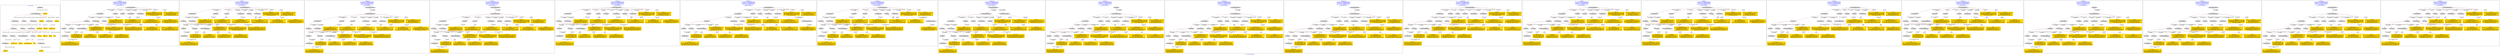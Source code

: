 digraph n0 {
fontcolor="blue"
remincross="true"
label="s27-s-the-huntington.json"
subgraph cluster_0 {
label="1-correct model"
n2[style="filled",color="white",fillcolor="lightgray",label="E12_Production1"];
n3[style="filled",color="white",fillcolor="lightgray",label="E21_Person1"];
n4[style="filled",color="white",fillcolor="lightgray",label="E55_Type1"];
n5[style="filled",color="white",fillcolor="lightgray",label="E52_Time-Span3"];
n6[style="filled",color="white",fillcolor="lightgray",label="E69_Death1"];
n7[style="filled",color="white",fillcolor="lightgray",label="E74_Group1"];
n8[style="filled",color="white",fillcolor="lightgray",label="E82_Actor_Appellation1"];
n9[style="filled",color="white",fillcolor="lightgray",label="E67_Birth1"];
n10[shape="plaintext",style="filled",fillcolor="gold",label="artist_URI"];
n11[style="filled",color="white",fillcolor="lightgray",label="E22_Man-Made_Object1"];
n12[style="filled",color="white",fillcolor="lightgray",label="E35_Title1"];
n13[style="filled",color="white",fillcolor="lightgray",label="E8_Acquisition1"];
n14[shape="plaintext",style="filled",fillcolor="gold",label="description"];
n15[style="filled",color="white",fillcolor="lightgray",label="E54_Dimension1"];
n16[shape="plaintext",style="filled",fillcolor="gold",label="object_uri"];
n17[shape="plaintext",style="filled",fillcolor="gold",label="Artwork_Title"];
n18[style="filled",color="white",fillcolor="lightgray",label="E38_Image1"];
n19[shape="plaintext",style="filled",fillcolor="gold",label="image_url"];
n20[style="filled",color="white",fillcolor="lightgray",label="E52_Time-Span1"];
n21[shape="plaintext",style="filled",fillcolor="gold",label="birth_date"];
n22[style="filled",color="white",fillcolor="lightgray",label="E52_Time-Span2"];
n23[shape="plaintext",style="filled",fillcolor="gold",label="death_date"];
n24[shape="plaintext",style="filled",fillcolor="gold",label="date"];
n25[shape="plaintext",style="filled",fillcolor="gold",label="dimensions_inch"];
n26[shape="plaintext",style="filled",fillcolor="gold",label="medium_uri"];
n27[shape="plaintext",style="filled",fillcolor="gold",label="medium"];
n28[shape="plaintext",style="filled",fillcolor="gold",label="Nationality_URI"];
n29[shape="plaintext",style="filled",fillcolor="gold",label="nationality"];
n30[shape="plaintext",style="filled",fillcolor="gold",label="artist_appellation_uri"];
n31[shape="plaintext",style="filled",fillcolor="gold",label="name"];
n32[shape="plaintext",style="filled",fillcolor="gold",label="credit_line"];
}
subgraph cluster_1 {
label="candidate 0\nlink coherence:0.8928571428571429\nnode coherence:0.8888888888888888\nconfidence:0.38582125251454724\nmapping score:0.4769867138011454\ncost:27.99945\n-precision:0.68-recall:0.63"
n34[style="filled",color="white",fillcolor="lightgray",label="E12_Production1"];
n35[style="filled",color="white",fillcolor="lightgray",label="E21_Person1"];
n36[style="filled",color="white",fillcolor="lightgray",label="E52_Time-Span2"];
n37[style="filled",color="white",fillcolor="lightgray",label="E55_Type1"];
n38[style="filled",color="white",fillcolor="lightgray",label="E67_Birth1"];
n39[style="filled",color="white",fillcolor="lightgray",label="E74_Group1"];
n40[style="filled",color="white",fillcolor="lightgray",label="E82_Actor_Appellation1"];
n41[style="filled",color="white",fillcolor="lightgray",label="E22_Man-Made_Object1"];
n42[style="filled",color="white",fillcolor="lightgray",label="E30_Right1"];
n43[style="filled",color="white",fillcolor="lightgray",label="E35_Title1"];
n44[style="filled",color="white",fillcolor="lightgray",label="E54_Dimension1"];
n45[style="filled",color="white",fillcolor="lightgray",label="E8_Acquisition1"];
n46[style="filled",color="white",fillcolor="lightgray",label="E52_Time-Span1"];
n47[shape="plaintext",style="filled",fillcolor="gold",label="Nationality_URI\n[E74_Group,classLink,0.698]\n[E55_Type,classLink,0.179]\n[E57_Material,classLink,0.086]\n[E74_Group,label,0.037]"];
n48[shape="plaintext",style="filled",fillcolor="gold",label="Artwork_Title\n[E73_Information_Object,P3_has_note,0.291]\n[E35_Title,label,0.247]\n[E22_Man-Made_Object,P3_has_note,0.24]\n[E33_Linguistic_Object,P3_has_note,0.222]"];
n49[shape="plaintext",style="filled",fillcolor="gold",label="nationality\n[E74_Group,label,0.573]\n[E74_Group,classLink,0.327]\n[E8_Acquisition,P3_has_note,0.053]\n[E30_Right,P3_has_note,0.047]"];
n50[shape="plaintext",style="filled",fillcolor="gold",label="description\n[E73_Information_Object,P3_has_note,0.345]\n[E22_Man-Made_Object,P3_has_note,0.286]\n[E33_Linguistic_Object,P3_has_note,0.284]\n[E35_Title,label,0.085]"];
n51[shape="plaintext",style="filled",fillcolor="gold",label="birth_date\n[E52_Time-Span,P82a_begin_of_the_begin,0.414]\n[E52_Time-Span,P82_at_some_time_within,0.366]\n[E52_Time-Span,P82b_end_of_the_end,0.16]\n[E52_Time-Span,label,0.059]"];
n52[shape="plaintext",style="filled",fillcolor="gold",label="artist_URI\n[E21_Person,classLink,0.472]\n[E82_Actor_Appellation,classLink,0.341]\n[E30_Right,P3_has_note,0.112]\n[E8_Acquisition,P3_has_note,0.075]"];
n53[shape="plaintext",style="filled",fillcolor="gold",label="credit_line\n[E8_Acquisition,P3_has_note,0.34]\n[E22_Man-Made_Object,classLink,0.236]\n[E73_Information_Object,P3_has_note,0.219]\n[E30_Right,P3_has_note,0.204]"];
n54[shape="plaintext",style="filled",fillcolor="gold",label="date\n[E52_Time-Span,label,0.35]\n[E52_Time-Span,P82_at_some_time_within,0.343]\n[E52_Time-Span,P82a_begin_of_the_begin,0.172]\n[E52_Time-Span,P82b_end_of_the_end,0.135]"];
n55[shape="plaintext",style="filled",fillcolor="gold",label="artist_appellation_uri\n[E82_Actor_Appellation,classLink,0.916]\n[E21_Person,classLink,0.06]\n[E30_Right,P3_has_note,0.014]\n[E8_Acquisition,P3_has_note,0.01]"];
n56[shape="plaintext",style="filled",fillcolor="gold",label="name\n[E82_Actor_Appellation,label,0.397]\n[E30_Right,P3_has_note,0.222]\n[E8_Acquisition,P3_has_note,0.204]\n[E22_Man-Made_Object,classLink,0.177]"];
n57[shape="plaintext",style="filled",fillcolor="gold",label="dimensions_inch\n[E54_Dimension,P3_has_note,0.787]\n[E38_Image,classLink,0.076]\n[E52_Time-Span,P82_at_some_time_within,0.073]\n[E22_Man-Made_Object,classLink,0.064]"];
n58[shape="plaintext",style="filled",fillcolor="gold",label="medium_uri\n[E55_Type,classLink,0.402]\n[E57_Material,classLink,0.35]\n[E74_Group,classLink,0.248]\n[E29_Design_or_Procedure,P3_has_note,0.0]"];
n59[shape="plaintext",style="filled",fillcolor="gold",label="object_uri\n[E30_Right,P3_has_note,0.306]\n[E82_Actor_Appellation,label,0.302]\n[E8_Acquisition,P3_has_note,0.208]\n[E22_Man-Made_Object,classLink,0.184]"];
n60[shape="plaintext",style="filled",fillcolor="gold",label="image_url\n[E22_Man-Made_Object,classLink,0.366]\n[E38_Image,classLink,0.353]\n[E21_Person,classLink,0.164]\n[E82_Actor_Appellation,classLink,0.117]"];
n61[shape="plaintext",style="filled",fillcolor="gold",label="death_date\n[E52_Time-Span,P82_at_some_time_within,0.41]\n[E52_Time-Span,P82b_end_of_the_end,0.371]\n[E52_Time-Span,P82a_begin_of_the_begin,0.139]\n[E33_Linguistic_Object,P3_has_note,0.079]"];
n62[shape="plaintext",style="filled",fillcolor="gold",label="medium\n[E29_Design_or_Procedure,P3_has_note,0.471]\n[E55_Type,label,0.42]\n[E73_Information_Object,P3_has_note,0.064]\n[E33_Linguistic_Object,P3_has_note,0.046]"];
}
subgraph cluster_2 {
label="candidate 1\nlink coherence:0.8928571428571429\nnode coherence:0.8888888888888888\nconfidence:0.38582125251454724\nmapping score:0.4769867138011454\ncost:27.99948\n-precision:0.64-recall:0.6"
n64[style="filled",color="white",fillcolor="lightgray",label="E12_Production1"];
n65[style="filled",color="white",fillcolor="lightgray",label="E21_Person1"];
n66[style="filled",color="white",fillcolor="lightgray",label="E52_Time-Span2"];
n67[style="filled",color="white",fillcolor="lightgray",label="E67_Birth1"];
n68[style="filled",color="white",fillcolor="lightgray",label="E74_Group1"];
n69[style="filled",color="white",fillcolor="lightgray",label="E82_Actor_Appellation1"];
n70[style="filled",color="white",fillcolor="lightgray",label="E22_Man-Made_Object1"];
n71[style="filled",color="white",fillcolor="lightgray",label="E30_Right1"];
n72[style="filled",color="white",fillcolor="lightgray",label="E35_Title1"];
n73[style="filled",color="white",fillcolor="lightgray",label="E54_Dimension1"];
n74[style="filled",color="white",fillcolor="lightgray",label="E55_Type2"];
n75[style="filled",color="white",fillcolor="lightgray",label="E8_Acquisition1"];
n76[style="filled",color="white",fillcolor="lightgray",label="E52_Time-Span1"];
n77[shape="plaintext",style="filled",fillcolor="gold",label="Nationality_URI\n[E74_Group,classLink,0.698]\n[E55_Type,classLink,0.179]\n[E57_Material,classLink,0.086]\n[E74_Group,label,0.037]"];
n78[shape="plaintext",style="filled",fillcolor="gold",label="Artwork_Title\n[E73_Information_Object,P3_has_note,0.291]\n[E35_Title,label,0.247]\n[E22_Man-Made_Object,P3_has_note,0.24]\n[E33_Linguistic_Object,P3_has_note,0.222]"];
n79[shape="plaintext",style="filled",fillcolor="gold",label="nationality\n[E74_Group,label,0.573]\n[E74_Group,classLink,0.327]\n[E8_Acquisition,P3_has_note,0.053]\n[E30_Right,P3_has_note,0.047]"];
n80[shape="plaintext",style="filled",fillcolor="gold",label="medium\n[E29_Design_or_Procedure,P3_has_note,0.471]\n[E55_Type,label,0.42]\n[E73_Information_Object,P3_has_note,0.064]\n[E33_Linguistic_Object,P3_has_note,0.046]"];
n81[shape="plaintext",style="filled",fillcolor="gold",label="description\n[E73_Information_Object,P3_has_note,0.345]\n[E22_Man-Made_Object,P3_has_note,0.286]\n[E33_Linguistic_Object,P3_has_note,0.284]\n[E35_Title,label,0.085]"];
n82[shape="plaintext",style="filled",fillcolor="gold",label="birth_date\n[E52_Time-Span,P82a_begin_of_the_begin,0.414]\n[E52_Time-Span,P82_at_some_time_within,0.366]\n[E52_Time-Span,P82b_end_of_the_end,0.16]\n[E52_Time-Span,label,0.059]"];
n83[shape="plaintext",style="filled",fillcolor="gold",label="artist_URI\n[E21_Person,classLink,0.472]\n[E82_Actor_Appellation,classLink,0.341]\n[E30_Right,P3_has_note,0.112]\n[E8_Acquisition,P3_has_note,0.075]"];
n84[shape="plaintext",style="filled",fillcolor="gold",label="credit_line\n[E8_Acquisition,P3_has_note,0.34]\n[E22_Man-Made_Object,classLink,0.236]\n[E73_Information_Object,P3_has_note,0.219]\n[E30_Right,P3_has_note,0.204]"];
n85[shape="plaintext",style="filled",fillcolor="gold",label="date\n[E52_Time-Span,label,0.35]\n[E52_Time-Span,P82_at_some_time_within,0.343]\n[E52_Time-Span,P82a_begin_of_the_begin,0.172]\n[E52_Time-Span,P82b_end_of_the_end,0.135]"];
n86[shape="plaintext",style="filled",fillcolor="gold",label="artist_appellation_uri\n[E82_Actor_Appellation,classLink,0.916]\n[E21_Person,classLink,0.06]\n[E30_Right,P3_has_note,0.014]\n[E8_Acquisition,P3_has_note,0.01]"];
n87[shape="plaintext",style="filled",fillcolor="gold",label="medium_uri\n[E55_Type,classLink,0.402]\n[E57_Material,classLink,0.35]\n[E74_Group,classLink,0.248]\n[E29_Design_or_Procedure,P3_has_note,0.0]"];
n88[shape="plaintext",style="filled",fillcolor="gold",label="name\n[E82_Actor_Appellation,label,0.397]\n[E30_Right,P3_has_note,0.222]\n[E8_Acquisition,P3_has_note,0.204]\n[E22_Man-Made_Object,classLink,0.177]"];
n89[shape="plaintext",style="filled",fillcolor="gold",label="dimensions_inch\n[E54_Dimension,P3_has_note,0.787]\n[E38_Image,classLink,0.076]\n[E52_Time-Span,P82_at_some_time_within,0.073]\n[E22_Man-Made_Object,classLink,0.064]"];
n90[shape="plaintext",style="filled",fillcolor="gold",label="object_uri\n[E30_Right,P3_has_note,0.306]\n[E82_Actor_Appellation,label,0.302]\n[E8_Acquisition,P3_has_note,0.208]\n[E22_Man-Made_Object,classLink,0.184]"];
n91[shape="plaintext",style="filled",fillcolor="gold",label="image_url\n[E22_Man-Made_Object,classLink,0.366]\n[E38_Image,classLink,0.353]\n[E21_Person,classLink,0.164]\n[E82_Actor_Appellation,classLink,0.117]"];
n92[shape="plaintext",style="filled",fillcolor="gold",label="death_date\n[E52_Time-Span,P82_at_some_time_within,0.41]\n[E52_Time-Span,P82b_end_of_the_end,0.371]\n[E52_Time-Span,P82a_begin_of_the_begin,0.139]\n[E33_Linguistic_Object,P3_has_note,0.079]"];
}
subgraph cluster_3 {
label="candidate 10\nlink coherence:0.8620689655172413\nnode coherence:0.8888888888888888\nconfidence:0.38582125251454724\nmapping score:0.4769867138011454\ncost:28.99946\n-precision:0.62-recall:0.6"
n94[style="filled",color="white",fillcolor="lightgray",label="E12_Production1"];
n95[style="filled",color="white",fillcolor="lightgray",label="E21_Person1"];
n96[style="filled",color="white",fillcolor="lightgray",label="E52_Time-Span2"];
n97[style="filled",color="white",fillcolor="lightgray",label="E67_Birth1"];
n98[style="filled",color="white",fillcolor="lightgray",label="E74_Group1"];
n99[style="filled",color="white",fillcolor="lightgray",label="E82_Actor_Appellation1"];
n100[style="filled",color="white",fillcolor="lightgray",label="E22_Man-Made_Object1"];
n101[style="filled",color="white",fillcolor="lightgray",label="E30_Right1"];
n102[style="filled",color="white",fillcolor="lightgray",label="E35_Title1"];
n103[style="filled",color="white",fillcolor="lightgray",label="E54_Dimension1"];
n104[style="filled",color="white",fillcolor="lightgray",label="E55_Type2"];
n105[style="filled",color="white",fillcolor="lightgray",label="E8_Acquisition1"];
n106[style="filled",color="white",fillcolor="lightgray",label="E33_Linguistic_Object2"];
n107[style="filled",color="white",fillcolor="lightgray",label="E52_Time-Span1"];
n108[shape="plaintext",style="filled",fillcolor="gold",label="Nationality_URI\n[E74_Group,classLink,0.698]\n[E55_Type,classLink,0.179]\n[E57_Material,classLink,0.086]\n[E74_Group,label,0.037]"];
n109[shape="plaintext",style="filled",fillcolor="gold",label="Artwork_Title\n[E73_Information_Object,P3_has_note,0.291]\n[E35_Title,label,0.247]\n[E22_Man-Made_Object,P3_has_note,0.24]\n[E33_Linguistic_Object,P3_has_note,0.222]"];
n110[shape="plaintext",style="filled",fillcolor="gold",label="nationality\n[E74_Group,label,0.573]\n[E74_Group,classLink,0.327]\n[E8_Acquisition,P3_has_note,0.053]\n[E30_Right,P3_has_note,0.047]"];
n111[shape="plaintext",style="filled",fillcolor="gold",label="medium\n[E29_Design_or_Procedure,P3_has_note,0.471]\n[E55_Type,label,0.42]\n[E73_Information_Object,P3_has_note,0.064]\n[E33_Linguistic_Object,P3_has_note,0.046]"];
n112[shape="plaintext",style="filled",fillcolor="gold",label="description\n[E73_Information_Object,P3_has_note,0.345]\n[E22_Man-Made_Object,P3_has_note,0.286]\n[E33_Linguistic_Object,P3_has_note,0.284]\n[E35_Title,label,0.085]"];
n113[shape="plaintext",style="filled",fillcolor="gold",label="birth_date\n[E52_Time-Span,P82a_begin_of_the_begin,0.414]\n[E52_Time-Span,P82_at_some_time_within,0.366]\n[E52_Time-Span,P82b_end_of_the_end,0.16]\n[E52_Time-Span,label,0.059]"];
n114[shape="plaintext",style="filled",fillcolor="gold",label="artist_URI\n[E21_Person,classLink,0.472]\n[E82_Actor_Appellation,classLink,0.341]\n[E30_Right,P3_has_note,0.112]\n[E8_Acquisition,P3_has_note,0.075]"];
n115[shape="plaintext",style="filled",fillcolor="gold",label="credit_line\n[E8_Acquisition,P3_has_note,0.34]\n[E22_Man-Made_Object,classLink,0.236]\n[E73_Information_Object,P3_has_note,0.219]\n[E30_Right,P3_has_note,0.204]"];
n116[shape="plaintext",style="filled",fillcolor="gold",label="date\n[E52_Time-Span,label,0.35]\n[E52_Time-Span,P82_at_some_time_within,0.343]\n[E52_Time-Span,P82a_begin_of_the_begin,0.172]\n[E52_Time-Span,P82b_end_of_the_end,0.135]"];
n117[shape="plaintext",style="filled",fillcolor="gold",label="artist_appellation_uri\n[E82_Actor_Appellation,classLink,0.916]\n[E21_Person,classLink,0.06]\n[E30_Right,P3_has_note,0.014]\n[E8_Acquisition,P3_has_note,0.01]"];
n118[shape="plaintext",style="filled",fillcolor="gold",label="medium_uri\n[E55_Type,classLink,0.402]\n[E57_Material,classLink,0.35]\n[E74_Group,classLink,0.248]\n[E29_Design_or_Procedure,P3_has_note,0.0]"];
n119[shape="plaintext",style="filled",fillcolor="gold",label="name\n[E82_Actor_Appellation,label,0.397]\n[E30_Right,P3_has_note,0.222]\n[E8_Acquisition,P3_has_note,0.204]\n[E22_Man-Made_Object,classLink,0.177]"];
n120[shape="plaintext",style="filled",fillcolor="gold",label="dimensions_inch\n[E54_Dimension,P3_has_note,0.787]\n[E38_Image,classLink,0.076]\n[E52_Time-Span,P82_at_some_time_within,0.073]\n[E22_Man-Made_Object,classLink,0.064]"];
n121[shape="plaintext",style="filled",fillcolor="gold",label="object_uri\n[E30_Right,P3_has_note,0.306]\n[E82_Actor_Appellation,label,0.302]\n[E8_Acquisition,P3_has_note,0.208]\n[E22_Man-Made_Object,classLink,0.184]"];
n122[shape="plaintext",style="filled",fillcolor="gold",label="image_url\n[E22_Man-Made_Object,classLink,0.366]\n[E38_Image,classLink,0.353]\n[E21_Person,classLink,0.164]\n[E82_Actor_Appellation,classLink,0.117]"];
n123[shape="plaintext",style="filled",fillcolor="gold",label="death_date\n[E52_Time-Span,P82_at_some_time_within,0.41]\n[E52_Time-Span,P82b_end_of_the_end,0.371]\n[E52_Time-Span,P82a_begin_of_the_begin,0.139]\n[E33_Linguistic_Object,P3_has_note,0.079]"];
}
subgraph cluster_4 {
label="candidate 11\nlink coherence:0.8620689655172413\nnode coherence:0.8888888888888888\nconfidence:0.38582125251454724\nmapping score:0.4769867138011454\ncost:28.99947\n-precision:0.62-recall:0.6"
n125[style="filled",color="white",fillcolor="lightgray",label="E12_Production1"];
n126[style="filled",color="white",fillcolor="lightgray",label="E21_Person1"];
n127[style="filled",color="white",fillcolor="lightgray",label="E52_Time-Span2"];
n128[style="filled",color="white",fillcolor="lightgray",label="E67_Birth1"];
n129[style="filled",color="white",fillcolor="lightgray",label="E74_Group1"];
n130[style="filled",color="white",fillcolor="lightgray",label="E82_Actor_Appellation1"];
n131[style="filled",color="white",fillcolor="lightgray",label="E22_Man-Made_Object1"];
n132[style="filled",color="white",fillcolor="lightgray",label="E30_Right1"];
n133[style="filled",color="white",fillcolor="lightgray",label="E35_Title1"];
n134[style="filled",color="white",fillcolor="lightgray",label="E54_Dimension1"];
n135[style="filled",color="white",fillcolor="lightgray",label="E55_Type2"];
n136[style="filled",color="white",fillcolor="lightgray",label="E8_Acquisition1"];
n137[style="filled",color="white",fillcolor="lightgray",label="E33_Linguistic_Object1"];
n138[style="filled",color="white",fillcolor="lightgray",label="E52_Time-Span1"];
n139[shape="plaintext",style="filled",fillcolor="gold",label="Nationality_URI\n[E74_Group,classLink,0.698]\n[E55_Type,classLink,0.179]\n[E57_Material,classLink,0.086]\n[E74_Group,label,0.037]"];
n140[shape="plaintext",style="filled",fillcolor="gold",label="Artwork_Title\n[E73_Information_Object,P3_has_note,0.291]\n[E35_Title,label,0.247]\n[E22_Man-Made_Object,P3_has_note,0.24]\n[E33_Linguistic_Object,P3_has_note,0.222]"];
n141[shape="plaintext",style="filled",fillcolor="gold",label="nationality\n[E74_Group,label,0.573]\n[E74_Group,classLink,0.327]\n[E8_Acquisition,P3_has_note,0.053]\n[E30_Right,P3_has_note,0.047]"];
n142[shape="plaintext",style="filled",fillcolor="gold",label="medium\n[E29_Design_or_Procedure,P3_has_note,0.471]\n[E55_Type,label,0.42]\n[E73_Information_Object,P3_has_note,0.064]\n[E33_Linguistic_Object,P3_has_note,0.046]"];
n143[shape="plaintext",style="filled",fillcolor="gold",label="description\n[E73_Information_Object,P3_has_note,0.345]\n[E22_Man-Made_Object,P3_has_note,0.286]\n[E33_Linguistic_Object,P3_has_note,0.284]\n[E35_Title,label,0.085]"];
n144[shape="plaintext",style="filled",fillcolor="gold",label="birth_date\n[E52_Time-Span,P82a_begin_of_the_begin,0.414]\n[E52_Time-Span,P82_at_some_time_within,0.366]\n[E52_Time-Span,P82b_end_of_the_end,0.16]\n[E52_Time-Span,label,0.059]"];
n145[shape="plaintext",style="filled",fillcolor="gold",label="artist_URI\n[E21_Person,classLink,0.472]\n[E82_Actor_Appellation,classLink,0.341]\n[E30_Right,P3_has_note,0.112]\n[E8_Acquisition,P3_has_note,0.075]"];
n146[shape="plaintext",style="filled",fillcolor="gold",label="credit_line\n[E8_Acquisition,P3_has_note,0.34]\n[E22_Man-Made_Object,classLink,0.236]\n[E73_Information_Object,P3_has_note,0.219]\n[E30_Right,P3_has_note,0.204]"];
n147[shape="plaintext",style="filled",fillcolor="gold",label="date\n[E52_Time-Span,label,0.35]\n[E52_Time-Span,P82_at_some_time_within,0.343]\n[E52_Time-Span,P82a_begin_of_the_begin,0.172]\n[E52_Time-Span,P82b_end_of_the_end,0.135]"];
n148[shape="plaintext",style="filled",fillcolor="gold",label="artist_appellation_uri\n[E82_Actor_Appellation,classLink,0.916]\n[E21_Person,classLink,0.06]\n[E30_Right,P3_has_note,0.014]\n[E8_Acquisition,P3_has_note,0.01]"];
n149[shape="plaintext",style="filled",fillcolor="gold",label="medium_uri\n[E55_Type,classLink,0.402]\n[E57_Material,classLink,0.35]\n[E74_Group,classLink,0.248]\n[E29_Design_or_Procedure,P3_has_note,0.0]"];
n150[shape="plaintext",style="filled",fillcolor="gold",label="name\n[E82_Actor_Appellation,label,0.397]\n[E30_Right,P3_has_note,0.222]\n[E8_Acquisition,P3_has_note,0.204]\n[E22_Man-Made_Object,classLink,0.177]"];
n151[shape="plaintext",style="filled",fillcolor="gold",label="dimensions_inch\n[E54_Dimension,P3_has_note,0.787]\n[E38_Image,classLink,0.076]\n[E52_Time-Span,P82_at_some_time_within,0.073]\n[E22_Man-Made_Object,classLink,0.064]"];
n152[shape="plaintext",style="filled",fillcolor="gold",label="object_uri\n[E30_Right,P3_has_note,0.306]\n[E82_Actor_Appellation,label,0.302]\n[E8_Acquisition,P3_has_note,0.208]\n[E22_Man-Made_Object,classLink,0.184]"];
n153[shape="plaintext",style="filled",fillcolor="gold",label="image_url\n[E22_Man-Made_Object,classLink,0.366]\n[E38_Image,classLink,0.353]\n[E21_Person,classLink,0.164]\n[E82_Actor_Appellation,classLink,0.117]"];
n154[shape="plaintext",style="filled",fillcolor="gold",label="death_date\n[E52_Time-Span,P82_at_some_time_within,0.41]\n[E52_Time-Span,P82b_end_of_the_end,0.371]\n[E52_Time-Span,P82a_begin_of_the_begin,0.139]\n[E33_Linguistic_Object,P3_has_note,0.079]"];
}
subgraph cluster_5 {
label="candidate 12\nlink coherence:0.8620689655172413\nnode coherence:0.8888888888888888\nconfidence:0.38582125251454724\nmapping score:0.4769867138011454\ncost:28.99948\n-precision:0.62-recall:0.6"
n156[style="filled",color="white",fillcolor="lightgray",label="E12_Production1"];
n157[style="filled",color="white",fillcolor="lightgray",label="E21_Person1"];
n158[style="filled",color="white",fillcolor="lightgray",label="E52_Time-Span2"];
n159[style="filled",color="white",fillcolor="lightgray",label="E67_Birth1"];
n160[style="filled",color="white",fillcolor="lightgray",label="E74_Group1"];
n161[style="filled",color="white",fillcolor="lightgray",label="E82_Actor_Appellation1"];
n162[style="filled",color="white",fillcolor="lightgray",label="E22_Man-Made_Object1"];
n163[style="filled",color="white",fillcolor="lightgray",label="E30_Right1"];
n164[style="filled",color="white",fillcolor="lightgray",label="E35_Title1"];
n165[style="filled",color="white",fillcolor="lightgray",label="E38_Image1"];
n166[style="filled",color="white",fillcolor="lightgray",label="E54_Dimension1"];
n167[style="filled",color="white",fillcolor="lightgray",label="E55_Type2"];
n168[style="filled",color="white",fillcolor="lightgray",label="E8_Acquisition1"];
n169[style="filled",color="white",fillcolor="lightgray",label="E52_Time-Span1"];
n170[shape="plaintext",style="filled",fillcolor="gold",label="Nationality_URI\n[E74_Group,classLink,0.698]\n[E55_Type,classLink,0.179]\n[E57_Material,classLink,0.086]\n[E74_Group,label,0.037]"];
n171[shape="plaintext",style="filled",fillcolor="gold",label="Artwork_Title\n[E73_Information_Object,P3_has_note,0.291]\n[E35_Title,label,0.247]\n[E22_Man-Made_Object,P3_has_note,0.24]\n[E33_Linguistic_Object,P3_has_note,0.222]"];
n172[shape="plaintext",style="filled",fillcolor="gold",label="nationality\n[E74_Group,label,0.573]\n[E74_Group,classLink,0.327]\n[E8_Acquisition,P3_has_note,0.053]\n[E30_Right,P3_has_note,0.047]"];
n173[shape="plaintext",style="filled",fillcolor="gold",label="medium\n[E29_Design_or_Procedure,P3_has_note,0.471]\n[E55_Type,label,0.42]\n[E73_Information_Object,P3_has_note,0.064]\n[E33_Linguistic_Object,P3_has_note,0.046]"];
n174[shape="plaintext",style="filled",fillcolor="gold",label="description\n[E73_Information_Object,P3_has_note,0.345]\n[E22_Man-Made_Object,P3_has_note,0.286]\n[E33_Linguistic_Object,P3_has_note,0.284]\n[E35_Title,label,0.085]"];
n175[shape="plaintext",style="filled",fillcolor="gold",label="birth_date\n[E52_Time-Span,P82a_begin_of_the_begin,0.414]\n[E52_Time-Span,P82_at_some_time_within,0.366]\n[E52_Time-Span,P82b_end_of_the_end,0.16]\n[E52_Time-Span,label,0.059]"];
n176[shape="plaintext",style="filled",fillcolor="gold",label="artist_URI\n[E21_Person,classLink,0.472]\n[E82_Actor_Appellation,classLink,0.341]\n[E30_Right,P3_has_note,0.112]\n[E8_Acquisition,P3_has_note,0.075]"];
n177[shape="plaintext",style="filled",fillcolor="gold",label="credit_line\n[E8_Acquisition,P3_has_note,0.34]\n[E22_Man-Made_Object,classLink,0.236]\n[E73_Information_Object,P3_has_note,0.219]\n[E30_Right,P3_has_note,0.204]"];
n178[shape="plaintext",style="filled",fillcolor="gold",label="date\n[E52_Time-Span,label,0.35]\n[E52_Time-Span,P82_at_some_time_within,0.343]\n[E52_Time-Span,P82a_begin_of_the_begin,0.172]\n[E52_Time-Span,P82b_end_of_the_end,0.135]"];
n179[shape="plaintext",style="filled",fillcolor="gold",label="artist_appellation_uri\n[E82_Actor_Appellation,classLink,0.916]\n[E21_Person,classLink,0.06]\n[E30_Right,P3_has_note,0.014]\n[E8_Acquisition,P3_has_note,0.01]"];
n180[shape="plaintext",style="filled",fillcolor="gold",label="medium_uri\n[E55_Type,classLink,0.402]\n[E57_Material,classLink,0.35]\n[E74_Group,classLink,0.248]\n[E29_Design_or_Procedure,P3_has_note,0.0]"];
n181[shape="plaintext",style="filled",fillcolor="gold",label="name\n[E82_Actor_Appellation,label,0.397]\n[E30_Right,P3_has_note,0.222]\n[E8_Acquisition,P3_has_note,0.204]\n[E22_Man-Made_Object,classLink,0.177]"];
n182[shape="plaintext",style="filled",fillcolor="gold",label="dimensions_inch\n[E54_Dimension,P3_has_note,0.787]\n[E38_Image,classLink,0.076]\n[E52_Time-Span,P82_at_some_time_within,0.073]\n[E22_Man-Made_Object,classLink,0.064]"];
n183[shape="plaintext",style="filled",fillcolor="gold",label="object_uri\n[E30_Right,P3_has_note,0.306]\n[E82_Actor_Appellation,label,0.302]\n[E8_Acquisition,P3_has_note,0.208]\n[E22_Man-Made_Object,classLink,0.184]"];
n184[shape="plaintext",style="filled",fillcolor="gold",label="image_url\n[E22_Man-Made_Object,classLink,0.366]\n[E38_Image,classLink,0.353]\n[E21_Person,classLink,0.164]\n[E82_Actor_Appellation,classLink,0.117]"];
n185[shape="plaintext",style="filled",fillcolor="gold",label="death_date\n[E52_Time-Span,P82_at_some_time_within,0.41]\n[E52_Time-Span,P82b_end_of_the_end,0.371]\n[E52_Time-Span,P82a_begin_of_the_begin,0.139]\n[E33_Linguistic_Object,P3_has_note,0.079]"];
}
subgraph cluster_6 {
label="candidate 13\nlink coherence:0.8620689655172413\nnode coherence:0.8888888888888888\nconfidence:0.3782644009937592\nmapping score:0.474467763294216\ncost:227.009452\n-precision:0.62-recall:0.6"
n187[style="filled",color="white",fillcolor="lightgray",label="E12_Production1"];
n188[style="filled",color="white",fillcolor="lightgray",label="E21_Person1"];
n189[style="filled",color="white",fillcolor="lightgray",label="E52_Time-Span2"];
n190[style="filled",color="white",fillcolor="lightgray",label="E55_Type1"];
n191[style="filled",color="white",fillcolor="lightgray",label="E67_Birth1"];
n192[style="filled",color="white",fillcolor="lightgray",label="E74_Group1"];
n193[style="filled",color="white",fillcolor="lightgray",label="E82_Actor_Appellation1"];
n194[style="filled",color="white",fillcolor="lightgray",label="E22_Man-Made_Object1"];
n195[style="filled",color="white",fillcolor="lightgray",label="E30_Right1"];
n196[style="filled",color="white",fillcolor="lightgray",label="E35_Title1"];
n197[style="filled",color="white",fillcolor="lightgray",label="E54_Dimension1"];
n198[style="filled",color="white",fillcolor="lightgray",label="E8_Acquisition1"];
n199[style="filled",color="white",fillcolor="lightgray",label="E52_Time-Span1"];
n200[style="filled",color="white",fillcolor="lightgray",label="E73_Information_Object1"];
n201[shape="plaintext",style="filled",fillcolor="gold",label="Nationality_URI\n[E74_Group,classLink,0.698]\n[E55_Type,classLink,0.179]\n[E57_Material,classLink,0.086]\n[E74_Group,label,0.037]"];
n202[shape="plaintext",style="filled",fillcolor="gold",label="Artwork_Title\n[E73_Information_Object,P3_has_note,0.291]\n[E35_Title,label,0.247]\n[E22_Man-Made_Object,P3_has_note,0.24]\n[E33_Linguistic_Object,P3_has_note,0.222]"];
n203[shape="plaintext",style="filled",fillcolor="gold",label="nationality\n[E74_Group,label,0.573]\n[E74_Group,classLink,0.327]\n[E8_Acquisition,P3_has_note,0.053]\n[E30_Right,P3_has_note,0.047]"];
n204[shape="plaintext",style="filled",fillcolor="gold",label="description\n[E73_Information_Object,P3_has_note,0.345]\n[E22_Man-Made_Object,P3_has_note,0.286]\n[E33_Linguistic_Object,P3_has_note,0.284]\n[E35_Title,label,0.085]"];
n205[shape="plaintext",style="filled",fillcolor="gold",label="birth_date\n[E52_Time-Span,P82a_begin_of_the_begin,0.414]\n[E52_Time-Span,P82_at_some_time_within,0.366]\n[E52_Time-Span,P82b_end_of_the_end,0.16]\n[E52_Time-Span,label,0.059]"];
n206[shape="plaintext",style="filled",fillcolor="gold",label="artist_URI\n[E21_Person,classLink,0.472]\n[E82_Actor_Appellation,classLink,0.341]\n[E30_Right,P3_has_note,0.112]\n[E8_Acquisition,P3_has_note,0.075]"];
n207[shape="plaintext",style="filled",fillcolor="gold",label="date\n[E52_Time-Span,label,0.35]\n[E52_Time-Span,P82_at_some_time_within,0.343]\n[E52_Time-Span,P82a_begin_of_the_begin,0.172]\n[E52_Time-Span,P82b_end_of_the_end,0.135]"];
n208[shape="plaintext",style="filled",fillcolor="gold",label="artist_appellation_uri\n[E82_Actor_Appellation,classLink,0.916]\n[E21_Person,classLink,0.06]\n[E30_Right,P3_has_note,0.014]\n[E8_Acquisition,P3_has_note,0.01]"];
n209[shape="plaintext",style="filled",fillcolor="gold",label="name\n[E82_Actor_Appellation,label,0.397]\n[E30_Right,P3_has_note,0.222]\n[E8_Acquisition,P3_has_note,0.204]\n[E22_Man-Made_Object,classLink,0.177]"];
n210[shape="plaintext",style="filled",fillcolor="gold",label="dimensions_inch\n[E54_Dimension,P3_has_note,0.787]\n[E38_Image,classLink,0.076]\n[E52_Time-Span,P82_at_some_time_within,0.073]\n[E22_Man-Made_Object,classLink,0.064]"];
n211[shape="plaintext",style="filled",fillcolor="gold",label="credit_line\n[E8_Acquisition,P3_has_note,0.34]\n[E22_Man-Made_Object,classLink,0.236]\n[E73_Information_Object,P3_has_note,0.219]\n[E30_Right,P3_has_note,0.204]"];
n212[shape="plaintext",style="filled",fillcolor="gold",label="medium_uri\n[E55_Type,classLink,0.402]\n[E57_Material,classLink,0.35]\n[E74_Group,classLink,0.248]\n[E29_Design_or_Procedure,P3_has_note,0.0]"];
n213[shape="plaintext",style="filled",fillcolor="gold",label="object_uri\n[E30_Right,P3_has_note,0.306]\n[E82_Actor_Appellation,label,0.302]\n[E8_Acquisition,P3_has_note,0.208]\n[E22_Man-Made_Object,classLink,0.184]"];
n214[shape="plaintext",style="filled",fillcolor="gold",label="image_url\n[E22_Man-Made_Object,classLink,0.366]\n[E38_Image,classLink,0.353]\n[E21_Person,classLink,0.164]\n[E82_Actor_Appellation,classLink,0.117]"];
n215[shape="plaintext",style="filled",fillcolor="gold",label="death_date\n[E52_Time-Span,P82_at_some_time_within,0.41]\n[E52_Time-Span,P82b_end_of_the_end,0.371]\n[E52_Time-Span,P82a_begin_of_the_begin,0.139]\n[E33_Linguistic_Object,P3_has_note,0.079]"];
n216[shape="plaintext",style="filled",fillcolor="gold",label="medium\n[E29_Design_or_Procedure,P3_has_note,0.471]\n[E55_Type,label,0.42]\n[E73_Information_Object,P3_has_note,0.064]\n[E33_Linguistic_Object,P3_has_note,0.046]"];
}
subgraph cluster_7 {
label="candidate 14\nlink coherence:0.8620689655172413\nnode coherence:0.8888888888888888\nconfidence:0.3782644009937592\nmapping score:0.474467763294216\ncost:227.009482\n-precision:0.59-recall:0.57"
n218[style="filled",color="white",fillcolor="lightgray",label="E12_Production1"];
n219[style="filled",color="white",fillcolor="lightgray",label="E21_Person1"];
n220[style="filled",color="white",fillcolor="lightgray",label="E52_Time-Span2"];
n221[style="filled",color="white",fillcolor="lightgray",label="E67_Birth1"];
n222[style="filled",color="white",fillcolor="lightgray",label="E74_Group1"];
n223[style="filled",color="white",fillcolor="lightgray",label="E82_Actor_Appellation1"];
n224[style="filled",color="white",fillcolor="lightgray",label="E22_Man-Made_Object1"];
n225[style="filled",color="white",fillcolor="lightgray",label="E30_Right1"];
n226[style="filled",color="white",fillcolor="lightgray",label="E35_Title1"];
n227[style="filled",color="white",fillcolor="lightgray",label="E54_Dimension1"];
n228[style="filled",color="white",fillcolor="lightgray",label="E55_Type2"];
n229[style="filled",color="white",fillcolor="lightgray",label="E8_Acquisition1"];
n230[style="filled",color="white",fillcolor="lightgray",label="E52_Time-Span1"];
n231[style="filled",color="white",fillcolor="lightgray",label="E73_Information_Object1"];
n232[shape="plaintext",style="filled",fillcolor="gold",label="Nationality_URI\n[E74_Group,classLink,0.698]\n[E55_Type,classLink,0.179]\n[E57_Material,classLink,0.086]\n[E74_Group,label,0.037]"];
n233[shape="plaintext",style="filled",fillcolor="gold",label="Artwork_Title\n[E73_Information_Object,P3_has_note,0.291]\n[E35_Title,label,0.247]\n[E22_Man-Made_Object,P3_has_note,0.24]\n[E33_Linguistic_Object,P3_has_note,0.222]"];
n234[shape="plaintext",style="filled",fillcolor="gold",label="nationality\n[E74_Group,label,0.573]\n[E74_Group,classLink,0.327]\n[E8_Acquisition,P3_has_note,0.053]\n[E30_Right,P3_has_note,0.047]"];
n235[shape="plaintext",style="filled",fillcolor="gold",label="medium\n[E29_Design_or_Procedure,P3_has_note,0.471]\n[E55_Type,label,0.42]\n[E73_Information_Object,P3_has_note,0.064]\n[E33_Linguistic_Object,P3_has_note,0.046]"];
n236[shape="plaintext",style="filled",fillcolor="gold",label="description\n[E73_Information_Object,P3_has_note,0.345]\n[E22_Man-Made_Object,P3_has_note,0.286]\n[E33_Linguistic_Object,P3_has_note,0.284]\n[E35_Title,label,0.085]"];
n237[shape="plaintext",style="filled",fillcolor="gold",label="birth_date\n[E52_Time-Span,P82a_begin_of_the_begin,0.414]\n[E52_Time-Span,P82_at_some_time_within,0.366]\n[E52_Time-Span,P82b_end_of_the_end,0.16]\n[E52_Time-Span,label,0.059]"];
n238[shape="plaintext",style="filled",fillcolor="gold",label="artist_URI\n[E21_Person,classLink,0.472]\n[E82_Actor_Appellation,classLink,0.341]\n[E30_Right,P3_has_note,0.112]\n[E8_Acquisition,P3_has_note,0.075]"];
n239[shape="plaintext",style="filled",fillcolor="gold",label="date\n[E52_Time-Span,label,0.35]\n[E52_Time-Span,P82_at_some_time_within,0.343]\n[E52_Time-Span,P82a_begin_of_the_begin,0.172]\n[E52_Time-Span,P82b_end_of_the_end,0.135]"];
n240[shape="plaintext",style="filled",fillcolor="gold",label="artist_appellation_uri\n[E82_Actor_Appellation,classLink,0.916]\n[E21_Person,classLink,0.06]\n[E30_Right,P3_has_note,0.014]\n[E8_Acquisition,P3_has_note,0.01]"];
n241[shape="plaintext",style="filled",fillcolor="gold",label="medium_uri\n[E55_Type,classLink,0.402]\n[E57_Material,classLink,0.35]\n[E74_Group,classLink,0.248]\n[E29_Design_or_Procedure,P3_has_note,0.0]"];
n242[shape="plaintext",style="filled",fillcolor="gold",label="name\n[E82_Actor_Appellation,label,0.397]\n[E30_Right,P3_has_note,0.222]\n[E8_Acquisition,P3_has_note,0.204]\n[E22_Man-Made_Object,classLink,0.177]"];
n243[shape="plaintext",style="filled",fillcolor="gold",label="dimensions_inch\n[E54_Dimension,P3_has_note,0.787]\n[E38_Image,classLink,0.076]\n[E52_Time-Span,P82_at_some_time_within,0.073]\n[E22_Man-Made_Object,classLink,0.064]"];
n244[shape="plaintext",style="filled",fillcolor="gold",label="credit_line\n[E8_Acquisition,P3_has_note,0.34]\n[E22_Man-Made_Object,classLink,0.236]\n[E73_Information_Object,P3_has_note,0.219]\n[E30_Right,P3_has_note,0.204]"];
n245[shape="plaintext",style="filled",fillcolor="gold",label="object_uri\n[E30_Right,P3_has_note,0.306]\n[E82_Actor_Appellation,label,0.302]\n[E8_Acquisition,P3_has_note,0.208]\n[E22_Man-Made_Object,classLink,0.184]"];
n246[shape="plaintext",style="filled",fillcolor="gold",label="image_url\n[E22_Man-Made_Object,classLink,0.366]\n[E38_Image,classLink,0.353]\n[E21_Person,classLink,0.164]\n[E82_Actor_Appellation,classLink,0.117]"];
n247[shape="plaintext",style="filled",fillcolor="gold",label="death_date\n[E52_Time-Span,P82_at_some_time_within,0.41]\n[E52_Time-Span,P82b_end_of_the_end,0.371]\n[E52_Time-Span,P82a_begin_of_the_begin,0.139]\n[E33_Linguistic_Object,P3_has_note,0.079]"];
}
subgraph cluster_8 {
label="candidate 15\nlink coherence:0.8620689655172413\nnode coherence:0.8888888888888888\nconfidence:0.3782644009937592\nmapping score:0.474467763294216\ncost:227.009492\n-precision:0.55-recall:0.53"
n249[style="filled",color="white",fillcolor="lightgray",label="E12_Production1"];
n250[style="filled",color="white",fillcolor="lightgray",label="E21_Person1"];
n251[style="filled",color="white",fillcolor="lightgray",label="E52_Time-Span2"];
n252[style="filled",color="white",fillcolor="lightgray",label="E67_Birth1"];
n253[style="filled",color="white",fillcolor="lightgray",label="E74_Group1"];
n254[style="filled",color="white",fillcolor="lightgray",label="E82_Actor_Appellation1"];
n255[style="filled",color="white",fillcolor="lightgray",label="E22_Man-Made_Object1"];
n256[style="filled",color="white",fillcolor="lightgray",label="E30_Right1"];
n257[style="filled",color="white",fillcolor="lightgray",label="E35_Title1"];
n258[style="filled",color="white",fillcolor="lightgray",label="E54_Dimension1"];
n259[style="filled",color="white",fillcolor="lightgray",label="E55_Type2"];
n260[style="filled",color="white",fillcolor="lightgray",label="E33_Linguistic_Object2"];
n261[style="filled",color="white",fillcolor="lightgray",label="E52_Time-Span1"];
n262[style="filled",color="white",fillcolor="lightgray",label="E73_Information_Object1"];
n263[shape="plaintext",style="filled",fillcolor="gold",label="Nationality_URI\n[E74_Group,classLink,0.698]\n[E55_Type,classLink,0.179]\n[E57_Material,classLink,0.086]\n[E74_Group,label,0.037]"];
n264[shape="plaintext",style="filled",fillcolor="gold",label="Artwork_Title\n[E73_Information_Object,P3_has_note,0.291]\n[E35_Title,label,0.247]\n[E22_Man-Made_Object,P3_has_note,0.24]\n[E33_Linguistic_Object,P3_has_note,0.222]"];
n265[shape="plaintext",style="filled",fillcolor="gold",label="nationality\n[E74_Group,label,0.573]\n[E74_Group,classLink,0.327]\n[E8_Acquisition,P3_has_note,0.053]\n[E30_Right,P3_has_note,0.047]"];
n266[shape="plaintext",style="filled",fillcolor="gold",label="medium\n[E29_Design_or_Procedure,P3_has_note,0.471]\n[E55_Type,label,0.42]\n[E73_Information_Object,P3_has_note,0.064]\n[E33_Linguistic_Object,P3_has_note,0.046]"];
n267[shape="plaintext",style="filled",fillcolor="gold",label="description\n[E73_Information_Object,P3_has_note,0.345]\n[E22_Man-Made_Object,P3_has_note,0.286]\n[E33_Linguistic_Object,P3_has_note,0.284]\n[E35_Title,label,0.085]"];
n268[shape="plaintext",style="filled",fillcolor="gold",label="birth_date\n[E52_Time-Span,P82a_begin_of_the_begin,0.414]\n[E52_Time-Span,P82_at_some_time_within,0.366]\n[E52_Time-Span,P82b_end_of_the_end,0.16]\n[E52_Time-Span,label,0.059]"];
n269[shape="plaintext",style="filled",fillcolor="gold",label="artist_URI\n[E21_Person,classLink,0.472]\n[E82_Actor_Appellation,classLink,0.341]\n[E30_Right,P3_has_note,0.112]\n[E8_Acquisition,P3_has_note,0.075]"];
n270[shape="plaintext",style="filled",fillcolor="gold",label="date\n[E52_Time-Span,label,0.35]\n[E52_Time-Span,P82_at_some_time_within,0.343]\n[E52_Time-Span,P82a_begin_of_the_begin,0.172]\n[E52_Time-Span,P82b_end_of_the_end,0.135]"];
n271[shape="plaintext",style="filled",fillcolor="gold",label="artist_appellation_uri\n[E82_Actor_Appellation,classLink,0.916]\n[E21_Person,classLink,0.06]\n[E30_Right,P3_has_note,0.014]\n[E8_Acquisition,P3_has_note,0.01]"];
n272[shape="plaintext",style="filled",fillcolor="gold",label="medium_uri\n[E55_Type,classLink,0.402]\n[E57_Material,classLink,0.35]\n[E74_Group,classLink,0.248]\n[E29_Design_or_Procedure,P3_has_note,0.0]"];
n273[shape="plaintext",style="filled",fillcolor="gold",label="name\n[E82_Actor_Appellation,label,0.397]\n[E30_Right,P3_has_note,0.222]\n[E8_Acquisition,P3_has_note,0.204]\n[E22_Man-Made_Object,classLink,0.177]"];
n274[shape="plaintext",style="filled",fillcolor="gold",label="dimensions_inch\n[E54_Dimension,P3_has_note,0.787]\n[E38_Image,classLink,0.076]\n[E52_Time-Span,P82_at_some_time_within,0.073]\n[E22_Man-Made_Object,classLink,0.064]"];
n275[shape="plaintext",style="filled",fillcolor="gold",label="credit_line\n[E8_Acquisition,P3_has_note,0.34]\n[E22_Man-Made_Object,classLink,0.236]\n[E73_Information_Object,P3_has_note,0.219]\n[E30_Right,P3_has_note,0.204]"];
n276[shape="plaintext",style="filled",fillcolor="gold",label="object_uri\n[E30_Right,P3_has_note,0.306]\n[E82_Actor_Appellation,label,0.302]\n[E8_Acquisition,P3_has_note,0.208]\n[E22_Man-Made_Object,classLink,0.184]"];
n277[shape="plaintext",style="filled",fillcolor="gold",label="image_url\n[E22_Man-Made_Object,classLink,0.366]\n[E38_Image,classLink,0.353]\n[E21_Person,classLink,0.164]\n[E82_Actor_Appellation,classLink,0.117]"];
n278[shape="plaintext",style="filled",fillcolor="gold",label="death_date\n[E52_Time-Span,P82_at_some_time_within,0.41]\n[E52_Time-Span,P82b_end_of_the_end,0.371]\n[E52_Time-Span,P82a_begin_of_the_begin,0.139]\n[E33_Linguistic_Object,P3_has_note,0.079]"];
}
subgraph cluster_9 {
label="candidate 16\nlink coherence:0.8620689655172413\nnode coherence:0.8888888888888888\nconfidence:0.37528480686797033\nmapping score:0.47347456525228643\ncost:28.99942\n-precision:0.69-recall:0.67"
n280[style="filled",color="white",fillcolor="lightgray",label="E12_Production1"];
n281[style="filled",color="white",fillcolor="lightgray",label="E21_Person1"];
n282[style="filled",color="white",fillcolor="lightgray",label="E52_Time-Span2"];
n283[style="filled",color="white",fillcolor="lightgray",label="E55_Type1"];
n284[style="filled",color="white",fillcolor="lightgray",label="E67_Birth1"];
n285[style="filled",color="white",fillcolor="lightgray",label="E74_Group1"];
n286[style="filled",color="white",fillcolor="lightgray",label="E82_Actor_Appellation1"];
n287[style="filled",color="white",fillcolor="lightgray",label="E22_Man-Made_Object1"];
n288[style="filled",color="white",fillcolor="lightgray",label="E30_Right1"];
n289[style="filled",color="white",fillcolor="lightgray",label="E35_Title1"];
n290[style="filled",color="white",fillcolor="lightgray",label="E54_Dimension1"];
n291[style="filled",color="white",fillcolor="lightgray",label="E8_Acquisition1"];
n292[style="filled",color="white",fillcolor="lightgray",label="E38_Image1"];
n293[style="filled",color="white",fillcolor="lightgray",label="E52_Time-Span1"];
n294[shape="plaintext",style="filled",fillcolor="gold",label="Nationality_URI\n[E74_Group,classLink,0.698]\n[E55_Type,classLink,0.179]\n[E57_Material,classLink,0.086]\n[E74_Group,label,0.037]"];
n295[shape="plaintext",style="filled",fillcolor="gold",label="Artwork_Title\n[E73_Information_Object,P3_has_note,0.291]\n[E35_Title,label,0.247]\n[E22_Man-Made_Object,P3_has_note,0.24]\n[E33_Linguistic_Object,P3_has_note,0.222]"];
n296[shape="plaintext",style="filled",fillcolor="gold",label="nationality\n[E74_Group,label,0.573]\n[E74_Group,classLink,0.327]\n[E8_Acquisition,P3_has_note,0.053]\n[E30_Right,P3_has_note,0.047]"];
n297[shape="plaintext",style="filled",fillcolor="gold",label="description\n[E73_Information_Object,P3_has_note,0.345]\n[E22_Man-Made_Object,P3_has_note,0.286]\n[E33_Linguistic_Object,P3_has_note,0.284]\n[E35_Title,label,0.085]"];
n298[shape="plaintext",style="filled",fillcolor="gold",label="birth_date\n[E52_Time-Span,P82a_begin_of_the_begin,0.414]\n[E52_Time-Span,P82_at_some_time_within,0.366]\n[E52_Time-Span,P82b_end_of_the_end,0.16]\n[E52_Time-Span,label,0.059]"];
n299[shape="plaintext",style="filled",fillcolor="gold",label="artist_URI\n[E21_Person,classLink,0.472]\n[E82_Actor_Appellation,classLink,0.341]\n[E30_Right,P3_has_note,0.112]\n[E8_Acquisition,P3_has_note,0.075]"];
n300[shape="plaintext",style="filled",fillcolor="gold",label="credit_line\n[E8_Acquisition,P3_has_note,0.34]\n[E22_Man-Made_Object,classLink,0.236]\n[E73_Information_Object,P3_has_note,0.219]\n[E30_Right,P3_has_note,0.204]"];
n301[shape="plaintext",style="filled",fillcolor="gold",label="death_date\n[E52_Time-Span,P82_at_some_time_within,0.41]\n[E52_Time-Span,P82b_end_of_the_end,0.371]\n[E52_Time-Span,P82a_begin_of_the_begin,0.139]\n[E33_Linguistic_Object,P3_has_note,0.079]"];
n302[shape="plaintext",style="filled",fillcolor="gold",label="artist_appellation_uri\n[E82_Actor_Appellation,classLink,0.916]\n[E21_Person,classLink,0.06]\n[E30_Right,P3_has_note,0.014]\n[E8_Acquisition,P3_has_note,0.01]"];
n303[shape="plaintext",style="filled",fillcolor="gold",label="name\n[E82_Actor_Appellation,label,0.397]\n[E30_Right,P3_has_note,0.222]\n[E8_Acquisition,P3_has_note,0.204]\n[E22_Man-Made_Object,classLink,0.177]"];
n304[shape="plaintext",style="filled",fillcolor="gold",label="dimensions_inch\n[E54_Dimension,P3_has_note,0.787]\n[E38_Image,classLink,0.076]\n[E52_Time-Span,P82_at_some_time_within,0.073]\n[E22_Man-Made_Object,classLink,0.064]"];
n305[shape="plaintext",style="filled",fillcolor="gold",label="medium_uri\n[E55_Type,classLink,0.402]\n[E57_Material,classLink,0.35]\n[E74_Group,classLink,0.248]\n[E29_Design_or_Procedure,P3_has_note,0.0]"];
n306[shape="plaintext",style="filled",fillcolor="gold",label="object_uri\n[E30_Right,P3_has_note,0.306]\n[E82_Actor_Appellation,label,0.302]\n[E8_Acquisition,P3_has_note,0.208]\n[E22_Man-Made_Object,classLink,0.184]"];
n307[shape="plaintext",style="filled",fillcolor="gold",label="image_url\n[E22_Man-Made_Object,classLink,0.366]\n[E38_Image,classLink,0.353]\n[E21_Person,classLink,0.164]\n[E82_Actor_Appellation,classLink,0.117]"];
n308[shape="plaintext",style="filled",fillcolor="gold",label="date\n[E52_Time-Span,label,0.35]\n[E52_Time-Span,P82_at_some_time_within,0.343]\n[E52_Time-Span,P82a_begin_of_the_begin,0.172]\n[E52_Time-Span,P82b_end_of_the_end,0.135]"];
n309[shape="plaintext",style="filled",fillcolor="gold",label="medium\n[E29_Design_or_Procedure,P3_has_note,0.471]\n[E55_Type,label,0.42]\n[E73_Information_Object,P3_has_note,0.064]\n[E33_Linguistic_Object,P3_has_note,0.046]"];
}
subgraph cluster_10 {
label="candidate 17\nlink coherence:0.8620689655172413\nnode coherence:0.8888888888888888\nconfidence:0.37528480686797033\nmapping score:0.47347456525228643\ncost:28.99943\n-precision:0.66-recall:0.63"
n311[style="filled",color="white",fillcolor="lightgray",label="E12_Production1"];
n312[style="filled",color="white",fillcolor="lightgray",label="E21_Person1"];
n313[style="filled",color="white",fillcolor="lightgray",label="E52_Time-Span2"];
n314[style="filled",color="white",fillcolor="lightgray",label="E55_Type1"];
n315[style="filled",color="white",fillcolor="lightgray",label="E67_Birth1"];
n316[style="filled",color="white",fillcolor="lightgray",label="E74_Group1"];
n317[style="filled",color="white",fillcolor="lightgray",label="E82_Actor_Appellation1"];
n318[style="filled",color="white",fillcolor="lightgray",label="E22_Man-Made_Object1"];
n319[style="filled",color="white",fillcolor="lightgray",label="E30_Right1"];
n320[style="filled",color="white",fillcolor="lightgray",label="E35_Title1"];
n321[style="filled",color="white",fillcolor="lightgray",label="E54_Dimension1"];
n322[style="filled",color="white",fillcolor="lightgray",label="E8_Acquisition1"];
n323[style="filled",color="white",fillcolor="lightgray",label="E33_Linguistic_Object2"];
n324[style="filled",color="white",fillcolor="lightgray",label="E52_Time-Span1"];
n325[shape="plaintext",style="filled",fillcolor="gold",label="Nationality_URI\n[E74_Group,classLink,0.698]\n[E55_Type,classLink,0.179]\n[E57_Material,classLink,0.086]\n[E74_Group,label,0.037]"];
n326[shape="plaintext",style="filled",fillcolor="gold",label="Artwork_Title\n[E73_Information_Object,P3_has_note,0.291]\n[E35_Title,label,0.247]\n[E22_Man-Made_Object,P3_has_note,0.24]\n[E33_Linguistic_Object,P3_has_note,0.222]"];
n327[shape="plaintext",style="filled",fillcolor="gold",label="nationality\n[E74_Group,label,0.573]\n[E74_Group,classLink,0.327]\n[E8_Acquisition,P3_has_note,0.053]\n[E30_Right,P3_has_note,0.047]"];
n328[shape="plaintext",style="filled",fillcolor="gold",label="description\n[E73_Information_Object,P3_has_note,0.345]\n[E22_Man-Made_Object,P3_has_note,0.286]\n[E33_Linguistic_Object,P3_has_note,0.284]\n[E35_Title,label,0.085]"];
n329[shape="plaintext",style="filled",fillcolor="gold",label="birth_date\n[E52_Time-Span,P82a_begin_of_the_begin,0.414]\n[E52_Time-Span,P82_at_some_time_within,0.366]\n[E52_Time-Span,P82b_end_of_the_end,0.16]\n[E52_Time-Span,label,0.059]"];
n330[shape="plaintext",style="filled",fillcolor="gold",label="artist_URI\n[E21_Person,classLink,0.472]\n[E82_Actor_Appellation,classLink,0.341]\n[E30_Right,P3_has_note,0.112]\n[E8_Acquisition,P3_has_note,0.075]"];
n331[shape="plaintext",style="filled",fillcolor="gold",label="credit_line\n[E8_Acquisition,P3_has_note,0.34]\n[E22_Man-Made_Object,classLink,0.236]\n[E73_Information_Object,P3_has_note,0.219]\n[E30_Right,P3_has_note,0.204]"];
n332[shape="plaintext",style="filled",fillcolor="gold",label="death_date\n[E52_Time-Span,P82_at_some_time_within,0.41]\n[E52_Time-Span,P82b_end_of_the_end,0.371]\n[E52_Time-Span,P82a_begin_of_the_begin,0.139]\n[E33_Linguistic_Object,P3_has_note,0.079]"];
n333[shape="plaintext",style="filled",fillcolor="gold",label="artist_appellation_uri\n[E82_Actor_Appellation,classLink,0.916]\n[E21_Person,classLink,0.06]\n[E30_Right,P3_has_note,0.014]\n[E8_Acquisition,P3_has_note,0.01]"];
n334[shape="plaintext",style="filled",fillcolor="gold",label="name\n[E82_Actor_Appellation,label,0.397]\n[E30_Right,P3_has_note,0.222]\n[E8_Acquisition,P3_has_note,0.204]\n[E22_Man-Made_Object,classLink,0.177]"];
n335[shape="plaintext",style="filled",fillcolor="gold",label="dimensions_inch\n[E54_Dimension,P3_has_note,0.787]\n[E38_Image,classLink,0.076]\n[E52_Time-Span,P82_at_some_time_within,0.073]\n[E22_Man-Made_Object,classLink,0.064]"];
n336[shape="plaintext",style="filled",fillcolor="gold",label="medium_uri\n[E55_Type,classLink,0.402]\n[E57_Material,classLink,0.35]\n[E74_Group,classLink,0.248]\n[E29_Design_or_Procedure,P3_has_note,0.0]"];
n337[shape="plaintext",style="filled",fillcolor="gold",label="object_uri\n[E30_Right,P3_has_note,0.306]\n[E82_Actor_Appellation,label,0.302]\n[E8_Acquisition,P3_has_note,0.208]\n[E22_Man-Made_Object,classLink,0.184]"];
n338[shape="plaintext",style="filled",fillcolor="gold",label="image_url\n[E22_Man-Made_Object,classLink,0.366]\n[E38_Image,classLink,0.353]\n[E21_Person,classLink,0.164]\n[E82_Actor_Appellation,classLink,0.117]"];
n339[shape="plaintext",style="filled",fillcolor="gold",label="date\n[E52_Time-Span,label,0.35]\n[E52_Time-Span,P82_at_some_time_within,0.343]\n[E52_Time-Span,P82a_begin_of_the_begin,0.172]\n[E52_Time-Span,P82b_end_of_the_end,0.135]"];
n340[shape="plaintext",style="filled",fillcolor="gold",label="medium\n[E29_Design_or_Procedure,P3_has_note,0.471]\n[E55_Type,label,0.42]\n[E73_Information_Object,P3_has_note,0.064]\n[E33_Linguistic_Object,P3_has_note,0.046]"];
}
subgraph cluster_11 {
label="candidate 18\nlink coherence:0.8620689655172413\nnode coherence:0.8888888888888888\nconfidence:0.37528480686797033\nmapping score:0.47347456525228643\ncost:28.99944\n-precision:0.66-recall:0.63"
n342[style="filled",color="white",fillcolor="lightgray",label="E12_Production1"];
n343[style="filled",color="white",fillcolor="lightgray",label="E21_Person1"];
n344[style="filled",color="white",fillcolor="lightgray",label="E52_Time-Span2"];
n345[style="filled",color="white",fillcolor="lightgray",label="E55_Type1"];
n346[style="filled",color="white",fillcolor="lightgray",label="E67_Birth1"];
n347[style="filled",color="white",fillcolor="lightgray",label="E74_Group1"];
n348[style="filled",color="white",fillcolor="lightgray",label="E82_Actor_Appellation1"];
n349[style="filled",color="white",fillcolor="lightgray",label="E22_Man-Made_Object1"];
n350[style="filled",color="white",fillcolor="lightgray",label="E30_Right1"];
n351[style="filled",color="white",fillcolor="lightgray",label="E35_Title1"];
n352[style="filled",color="white",fillcolor="lightgray",label="E54_Dimension1"];
n353[style="filled",color="white",fillcolor="lightgray",label="E8_Acquisition1"];
n354[style="filled",color="white",fillcolor="lightgray",label="E33_Linguistic_Object1"];
n355[style="filled",color="white",fillcolor="lightgray",label="E52_Time-Span1"];
n356[shape="plaintext",style="filled",fillcolor="gold",label="Nationality_URI\n[E74_Group,classLink,0.698]\n[E55_Type,classLink,0.179]\n[E57_Material,classLink,0.086]\n[E74_Group,label,0.037]"];
n357[shape="plaintext",style="filled",fillcolor="gold",label="Artwork_Title\n[E73_Information_Object,P3_has_note,0.291]\n[E35_Title,label,0.247]\n[E22_Man-Made_Object,P3_has_note,0.24]\n[E33_Linguistic_Object,P3_has_note,0.222]"];
n358[shape="plaintext",style="filled",fillcolor="gold",label="nationality\n[E74_Group,label,0.573]\n[E74_Group,classLink,0.327]\n[E8_Acquisition,P3_has_note,0.053]\n[E30_Right,P3_has_note,0.047]"];
n359[shape="plaintext",style="filled",fillcolor="gold",label="description\n[E73_Information_Object,P3_has_note,0.345]\n[E22_Man-Made_Object,P3_has_note,0.286]\n[E33_Linguistic_Object,P3_has_note,0.284]\n[E35_Title,label,0.085]"];
n360[shape="plaintext",style="filled",fillcolor="gold",label="birth_date\n[E52_Time-Span,P82a_begin_of_the_begin,0.414]\n[E52_Time-Span,P82_at_some_time_within,0.366]\n[E52_Time-Span,P82b_end_of_the_end,0.16]\n[E52_Time-Span,label,0.059]"];
n361[shape="plaintext",style="filled",fillcolor="gold",label="artist_URI\n[E21_Person,classLink,0.472]\n[E82_Actor_Appellation,classLink,0.341]\n[E30_Right,P3_has_note,0.112]\n[E8_Acquisition,P3_has_note,0.075]"];
n362[shape="plaintext",style="filled",fillcolor="gold",label="credit_line\n[E8_Acquisition,P3_has_note,0.34]\n[E22_Man-Made_Object,classLink,0.236]\n[E73_Information_Object,P3_has_note,0.219]\n[E30_Right,P3_has_note,0.204]"];
n363[shape="plaintext",style="filled",fillcolor="gold",label="death_date\n[E52_Time-Span,P82_at_some_time_within,0.41]\n[E52_Time-Span,P82b_end_of_the_end,0.371]\n[E52_Time-Span,P82a_begin_of_the_begin,0.139]\n[E33_Linguistic_Object,P3_has_note,0.079]"];
n364[shape="plaintext",style="filled",fillcolor="gold",label="artist_appellation_uri\n[E82_Actor_Appellation,classLink,0.916]\n[E21_Person,classLink,0.06]\n[E30_Right,P3_has_note,0.014]\n[E8_Acquisition,P3_has_note,0.01]"];
n365[shape="plaintext",style="filled",fillcolor="gold",label="name\n[E82_Actor_Appellation,label,0.397]\n[E30_Right,P3_has_note,0.222]\n[E8_Acquisition,P3_has_note,0.204]\n[E22_Man-Made_Object,classLink,0.177]"];
n366[shape="plaintext",style="filled",fillcolor="gold",label="dimensions_inch\n[E54_Dimension,P3_has_note,0.787]\n[E38_Image,classLink,0.076]\n[E52_Time-Span,P82_at_some_time_within,0.073]\n[E22_Man-Made_Object,classLink,0.064]"];
n367[shape="plaintext",style="filled",fillcolor="gold",label="medium_uri\n[E55_Type,classLink,0.402]\n[E57_Material,classLink,0.35]\n[E74_Group,classLink,0.248]\n[E29_Design_or_Procedure,P3_has_note,0.0]"];
n368[shape="plaintext",style="filled",fillcolor="gold",label="object_uri\n[E30_Right,P3_has_note,0.306]\n[E82_Actor_Appellation,label,0.302]\n[E8_Acquisition,P3_has_note,0.208]\n[E22_Man-Made_Object,classLink,0.184]"];
n369[shape="plaintext",style="filled",fillcolor="gold",label="image_url\n[E22_Man-Made_Object,classLink,0.366]\n[E38_Image,classLink,0.353]\n[E21_Person,classLink,0.164]\n[E82_Actor_Appellation,classLink,0.117]"];
n370[shape="plaintext",style="filled",fillcolor="gold",label="date\n[E52_Time-Span,label,0.35]\n[E52_Time-Span,P82_at_some_time_within,0.343]\n[E52_Time-Span,P82a_begin_of_the_begin,0.172]\n[E52_Time-Span,P82b_end_of_the_end,0.135]"];
n371[shape="plaintext",style="filled",fillcolor="gold",label="medium\n[E29_Design_or_Procedure,P3_has_note,0.471]\n[E55_Type,label,0.42]\n[E73_Information_Object,P3_has_note,0.064]\n[E33_Linguistic_Object,P3_has_note,0.046]"];
}
subgraph cluster_12 {
label="candidate 19\nlink coherence:0.8620689655172413\nnode coherence:0.8888888888888888\nconfidence:0.37528480686797033\nmapping score:0.47347456525228643\ncost:28.99945\n-precision:0.66-recall:0.63"
n373[style="filled",color="white",fillcolor="lightgray",label="E12_Production1"];
n374[style="filled",color="white",fillcolor="lightgray",label="E21_Person1"];
n375[style="filled",color="white",fillcolor="lightgray",label="E52_Time-Span2"];
n376[style="filled",color="white",fillcolor="lightgray",label="E55_Type1"];
n377[style="filled",color="white",fillcolor="lightgray",label="E67_Birth1"];
n378[style="filled",color="white",fillcolor="lightgray",label="E74_Group1"];
n379[style="filled",color="white",fillcolor="lightgray",label="E82_Actor_Appellation1"];
n380[style="filled",color="white",fillcolor="lightgray",label="E22_Man-Made_Object1"];
n381[style="filled",color="white",fillcolor="lightgray",label="E30_Right1"];
n382[style="filled",color="white",fillcolor="lightgray",label="E35_Title1"];
n383[style="filled",color="white",fillcolor="lightgray",label="E38_Image1"];
n384[style="filled",color="white",fillcolor="lightgray",label="E54_Dimension1"];
n385[style="filled",color="white",fillcolor="lightgray",label="E8_Acquisition1"];
n386[style="filled",color="white",fillcolor="lightgray",label="E52_Time-Span1"];
n387[shape="plaintext",style="filled",fillcolor="gold",label="Nationality_URI\n[E74_Group,classLink,0.698]\n[E55_Type,classLink,0.179]\n[E57_Material,classLink,0.086]\n[E74_Group,label,0.037]"];
n388[shape="plaintext",style="filled",fillcolor="gold",label="Artwork_Title\n[E73_Information_Object,P3_has_note,0.291]\n[E35_Title,label,0.247]\n[E22_Man-Made_Object,P3_has_note,0.24]\n[E33_Linguistic_Object,P3_has_note,0.222]"];
n389[shape="plaintext",style="filled",fillcolor="gold",label="nationality\n[E74_Group,label,0.573]\n[E74_Group,classLink,0.327]\n[E8_Acquisition,P3_has_note,0.053]\n[E30_Right,P3_has_note,0.047]"];
n390[shape="plaintext",style="filled",fillcolor="gold",label="description\n[E73_Information_Object,P3_has_note,0.345]\n[E22_Man-Made_Object,P3_has_note,0.286]\n[E33_Linguistic_Object,P3_has_note,0.284]\n[E35_Title,label,0.085]"];
n391[shape="plaintext",style="filled",fillcolor="gold",label="birth_date\n[E52_Time-Span,P82a_begin_of_the_begin,0.414]\n[E52_Time-Span,P82_at_some_time_within,0.366]\n[E52_Time-Span,P82b_end_of_the_end,0.16]\n[E52_Time-Span,label,0.059]"];
n392[shape="plaintext",style="filled",fillcolor="gold",label="artist_URI\n[E21_Person,classLink,0.472]\n[E82_Actor_Appellation,classLink,0.341]\n[E30_Right,P3_has_note,0.112]\n[E8_Acquisition,P3_has_note,0.075]"];
n393[shape="plaintext",style="filled",fillcolor="gold",label="credit_line\n[E8_Acquisition,P3_has_note,0.34]\n[E22_Man-Made_Object,classLink,0.236]\n[E73_Information_Object,P3_has_note,0.219]\n[E30_Right,P3_has_note,0.204]"];
n394[shape="plaintext",style="filled",fillcolor="gold",label="death_date\n[E52_Time-Span,P82_at_some_time_within,0.41]\n[E52_Time-Span,P82b_end_of_the_end,0.371]\n[E52_Time-Span,P82a_begin_of_the_begin,0.139]\n[E33_Linguistic_Object,P3_has_note,0.079]"];
n395[shape="plaintext",style="filled",fillcolor="gold",label="artist_appellation_uri\n[E82_Actor_Appellation,classLink,0.916]\n[E21_Person,classLink,0.06]\n[E30_Right,P3_has_note,0.014]\n[E8_Acquisition,P3_has_note,0.01]"];
n396[shape="plaintext",style="filled",fillcolor="gold",label="name\n[E82_Actor_Appellation,label,0.397]\n[E30_Right,P3_has_note,0.222]\n[E8_Acquisition,P3_has_note,0.204]\n[E22_Man-Made_Object,classLink,0.177]"];
n397[shape="plaintext",style="filled",fillcolor="gold",label="dimensions_inch\n[E54_Dimension,P3_has_note,0.787]\n[E38_Image,classLink,0.076]\n[E52_Time-Span,P82_at_some_time_within,0.073]\n[E22_Man-Made_Object,classLink,0.064]"];
n398[shape="plaintext",style="filled",fillcolor="gold",label="medium_uri\n[E55_Type,classLink,0.402]\n[E57_Material,classLink,0.35]\n[E74_Group,classLink,0.248]\n[E29_Design_or_Procedure,P3_has_note,0.0]"];
n399[shape="plaintext",style="filled",fillcolor="gold",label="object_uri\n[E30_Right,P3_has_note,0.306]\n[E82_Actor_Appellation,label,0.302]\n[E8_Acquisition,P3_has_note,0.208]\n[E22_Man-Made_Object,classLink,0.184]"];
n400[shape="plaintext",style="filled",fillcolor="gold",label="image_url\n[E22_Man-Made_Object,classLink,0.366]\n[E38_Image,classLink,0.353]\n[E21_Person,classLink,0.164]\n[E82_Actor_Appellation,classLink,0.117]"];
n401[shape="plaintext",style="filled",fillcolor="gold",label="date\n[E52_Time-Span,label,0.35]\n[E52_Time-Span,P82_at_some_time_within,0.343]\n[E52_Time-Span,P82a_begin_of_the_begin,0.172]\n[E52_Time-Span,P82b_end_of_the_end,0.135]"];
n402[shape="plaintext",style="filled",fillcolor="gold",label="medium\n[E29_Design_or_Procedure,P3_has_note,0.471]\n[E55_Type,label,0.42]\n[E73_Information_Object,P3_has_note,0.064]\n[E33_Linguistic_Object,P3_has_note,0.046]"];
}
subgraph cluster_13 {
label="candidate 2\nlink coherence:0.8928571428571429\nnode coherence:0.8888888888888888\nconfidence:0.37528480686797033\nmapping score:0.47347456525228643\ncost:27.99945\n-precision:0.68-recall:0.63"
n404[style="filled",color="white",fillcolor="lightgray",label="E12_Production1"];
n405[style="filled",color="white",fillcolor="lightgray",label="E21_Person1"];
n406[style="filled",color="white",fillcolor="lightgray",label="E52_Time-Span2"];
n407[style="filled",color="white",fillcolor="lightgray",label="E55_Type1"];
n408[style="filled",color="white",fillcolor="lightgray",label="E67_Birth1"];
n409[style="filled",color="white",fillcolor="lightgray",label="E74_Group1"];
n410[style="filled",color="white",fillcolor="lightgray",label="E82_Actor_Appellation1"];
n411[style="filled",color="white",fillcolor="lightgray",label="E22_Man-Made_Object1"];
n412[style="filled",color="white",fillcolor="lightgray",label="E30_Right1"];
n413[style="filled",color="white",fillcolor="lightgray",label="E35_Title1"];
n414[style="filled",color="white",fillcolor="lightgray",label="E54_Dimension1"];
n415[style="filled",color="white",fillcolor="lightgray",label="E8_Acquisition1"];
n416[style="filled",color="white",fillcolor="lightgray",label="E52_Time-Span1"];
n417[shape="plaintext",style="filled",fillcolor="gold",label="Nationality_URI\n[E74_Group,classLink,0.698]\n[E55_Type,classLink,0.179]\n[E57_Material,classLink,0.086]\n[E74_Group,label,0.037]"];
n418[shape="plaintext",style="filled",fillcolor="gold",label="Artwork_Title\n[E73_Information_Object,P3_has_note,0.291]\n[E35_Title,label,0.247]\n[E22_Man-Made_Object,P3_has_note,0.24]\n[E33_Linguistic_Object,P3_has_note,0.222]"];
n419[shape="plaintext",style="filled",fillcolor="gold",label="nationality\n[E74_Group,label,0.573]\n[E74_Group,classLink,0.327]\n[E8_Acquisition,P3_has_note,0.053]\n[E30_Right,P3_has_note,0.047]"];
n420[shape="plaintext",style="filled",fillcolor="gold",label="description\n[E73_Information_Object,P3_has_note,0.345]\n[E22_Man-Made_Object,P3_has_note,0.286]\n[E33_Linguistic_Object,P3_has_note,0.284]\n[E35_Title,label,0.085]"];
n421[shape="plaintext",style="filled",fillcolor="gold",label="birth_date\n[E52_Time-Span,P82a_begin_of_the_begin,0.414]\n[E52_Time-Span,P82_at_some_time_within,0.366]\n[E52_Time-Span,P82b_end_of_the_end,0.16]\n[E52_Time-Span,label,0.059]"];
n422[shape="plaintext",style="filled",fillcolor="gold",label="artist_URI\n[E21_Person,classLink,0.472]\n[E82_Actor_Appellation,classLink,0.341]\n[E30_Right,P3_has_note,0.112]\n[E8_Acquisition,P3_has_note,0.075]"];
n423[shape="plaintext",style="filled",fillcolor="gold",label="credit_line\n[E8_Acquisition,P3_has_note,0.34]\n[E22_Man-Made_Object,classLink,0.236]\n[E73_Information_Object,P3_has_note,0.219]\n[E30_Right,P3_has_note,0.204]"];
n424[shape="plaintext",style="filled",fillcolor="gold",label="death_date\n[E52_Time-Span,P82_at_some_time_within,0.41]\n[E52_Time-Span,P82b_end_of_the_end,0.371]\n[E52_Time-Span,P82a_begin_of_the_begin,0.139]\n[E33_Linguistic_Object,P3_has_note,0.079]"];
n425[shape="plaintext",style="filled",fillcolor="gold",label="artist_appellation_uri\n[E82_Actor_Appellation,classLink,0.916]\n[E21_Person,classLink,0.06]\n[E30_Right,P3_has_note,0.014]\n[E8_Acquisition,P3_has_note,0.01]"];
n426[shape="plaintext",style="filled",fillcolor="gold",label="name\n[E82_Actor_Appellation,label,0.397]\n[E30_Right,P3_has_note,0.222]\n[E8_Acquisition,P3_has_note,0.204]\n[E22_Man-Made_Object,classLink,0.177]"];
n427[shape="plaintext",style="filled",fillcolor="gold",label="dimensions_inch\n[E54_Dimension,P3_has_note,0.787]\n[E38_Image,classLink,0.076]\n[E52_Time-Span,P82_at_some_time_within,0.073]\n[E22_Man-Made_Object,classLink,0.064]"];
n428[shape="plaintext",style="filled",fillcolor="gold",label="medium_uri\n[E55_Type,classLink,0.402]\n[E57_Material,classLink,0.35]\n[E74_Group,classLink,0.248]\n[E29_Design_or_Procedure,P3_has_note,0.0]"];
n429[shape="plaintext",style="filled",fillcolor="gold",label="object_uri\n[E30_Right,P3_has_note,0.306]\n[E82_Actor_Appellation,label,0.302]\n[E8_Acquisition,P3_has_note,0.208]\n[E22_Man-Made_Object,classLink,0.184]"];
n430[shape="plaintext",style="filled",fillcolor="gold",label="image_url\n[E22_Man-Made_Object,classLink,0.366]\n[E38_Image,classLink,0.353]\n[E21_Person,classLink,0.164]\n[E82_Actor_Appellation,classLink,0.117]"];
n431[shape="plaintext",style="filled",fillcolor="gold",label="date\n[E52_Time-Span,label,0.35]\n[E52_Time-Span,P82_at_some_time_within,0.343]\n[E52_Time-Span,P82a_begin_of_the_begin,0.172]\n[E52_Time-Span,P82b_end_of_the_end,0.135]"];
n432[shape="plaintext",style="filled",fillcolor="gold",label="medium\n[E29_Design_or_Procedure,P3_has_note,0.471]\n[E55_Type,label,0.42]\n[E73_Information_Object,P3_has_note,0.064]\n[E33_Linguistic_Object,P3_has_note,0.046]"];
}
subgraph cluster_14 {
label="candidate 3\nlink coherence:0.8928571428571429\nnode coherence:0.8888888888888888\nconfidence:0.37528480686797033\nmapping score:0.47347456525228643\ncost:27.99948\n-precision:0.64-recall:0.6"
n434[style="filled",color="white",fillcolor="lightgray",label="E12_Production1"];
n435[style="filled",color="white",fillcolor="lightgray",label="E21_Person1"];
n436[style="filled",color="white",fillcolor="lightgray",label="E52_Time-Span2"];
n437[style="filled",color="white",fillcolor="lightgray",label="E67_Birth1"];
n438[style="filled",color="white",fillcolor="lightgray",label="E74_Group1"];
n439[style="filled",color="white",fillcolor="lightgray",label="E82_Actor_Appellation1"];
n440[style="filled",color="white",fillcolor="lightgray",label="E22_Man-Made_Object1"];
n441[style="filled",color="white",fillcolor="lightgray",label="E30_Right1"];
n442[style="filled",color="white",fillcolor="lightgray",label="E35_Title1"];
n443[style="filled",color="white",fillcolor="lightgray",label="E54_Dimension1"];
n444[style="filled",color="white",fillcolor="lightgray",label="E55_Type2"];
n445[style="filled",color="white",fillcolor="lightgray",label="E8_Acquisition1"];
n446[style="filled",color="white",fillcolor="lightgray",label="E52_Time-Span1"];
n447[shape="plaintext",style="filled",fillcolor="gold",label="Nationality_URI\n[E74_Group,classLink,0.698]\n[E55_Type,classLink,0.179]\n[E57_Material,classLink,0.086]\n[E74_Group,label,0.037]"];
n448[shape="plaintext",style="filled",fillcolor="gold",label="Artwork_Title\n[E73_Information_Object,P3_has_note,0.291]\n[E35_Title,label,0.247]\n[E22_Man-Made_Object,P3_has_note,0.24]\n[E33_Linguistic_Object,P3_has_note,0.222]"];
n449[shape="plaintext",style="filled",fillcolor="gold",label="nationality\n[E74_Group,label,0.573]\n[E74_Group,classLink,0.327]\n[E8_Acquisition,P3_has_note,0.053]\n[E30_Right,P3_has_note,0.047]"];
n450[shape="plaintext",style="filled",fillcolor="gold",label="medium\n[E29_Design_or_Procedure,P3_has_note,0.471]\n[E55_Type,label,0.42]\n[E73_Information_Object,P3_has_note,0.064]\n[E33_Linguistic_Object,P3_has_note,0.046]"];
n451[shape="plaintext",style="filled",fillcolor="gold",label="description\n[E73_Information_Object,P3_has_note,0.345]\n[E22_Man-Made_Object,P3_has_note,0.286]\n[E33_Linguistic_Object,P3_has_note,0.284]\n[E35_Title,label,0.085]"];
n452[shape="plaintext",style="filled",fillcolor="gold",label="birth_date\n[E52_Time-Span,P82a_begin_of_the_begin,0.414]\n[E52_Time-Span,P82_at_some_time_within,0.366]\n[E52_Time-Span,P82b_end_of_the_end,0.16]\n[E52_Time-Span,label,0.059]"];
n453[shape="plaintext",style="filled",fillcolor="gold",label="artist_URI\n[E21_Person,classLink,0.472]\n[E82_Actor_Appellation,classLink,0.341]\n[E30_Right,P3_has_note,0.112]\n[E8_Acquisition,P3_has_note,0.075]"];
n454[shape="plaintext",style="filled",fillcolor="gold",label="credit_line\n[E8_Acquisition,P3_has_note,0.34]\n[E22_Man-Made_Object,classLink,0.236]\n[E73_Information_Object,P3_has_note,0.219]\n[E30_Right,P3_has_note,0.204]"];
n455[shape="plaintext",style="filled",fillcolor="gold",label="death_date\n[E52_Time-Span,P82_at_some_time_within,0.41]\n[E52_Time-Span,P82b_end_of_the_end,0.371]\n[E52_Time-Span,P82a_begin_of_the_begin,0.139]\n[E33_Linguistic_Object,P3_has_note,0.079]"];
n456[shape="plaintext",style="filled",fillcolor="gold",label="artist_appellation_uri\n[E82_Actor_Appellation,classLink,0.916]\n[E21_Person,classLink,0.06]\n[E30_Right,P3_has_note,0.014]\n[E8_Acquisition,P3_has_note,0.01]"];
n457[shape="plaintext",style="filled",fillcolor="gold",label="medium_uri\n[E55_Type,classLink,0.402]\n[E57_Material,classLink,0.35]\n[E74_Group,classLink,0.248]\n[E29_Design_or_Procedure,P3_has_note,0.0]"];
n458[shape="plaintext",style="filled",fillcolor="gold",label="name\n[E82_Actor_Appellation,label,0.397]\n[E30_Right,P3_has_note,0.222]\n[E8_Acquisition,P3_has_note,0.204]\n[E22_Man-Made_Object,classLink,0.177]"];
n459[shape="plaintext",style="filled",fillcolor="gold",label="dimensions_inch\n[E54_Dimension,P3_has_note,0.787]\n[E38_Image,classLink,0.076]\n[E52_Time-Span,P82_at_some_time_within,0.073]\n[E22_Man-Made_Object,classLink,0.064]"];
n460[shape="plaintext",style="filled",fillcolor="gold",label="object_uri\n[E30_Right,P3_has_note,0.306]\n[E82_Actor_Appellation,label,0.302]\n[E8_Acquisition,P3_has_note,0.208]\n[E22_Man-Made_Object,classLink,0.184]"];
n461[shape="plaintext",style="filled",fillcolor="gold",label="image_url\n[E22_Man-Made_Object,classLink,0.366]\n[E38_Image,classLink,0.353]\n[E21_Person,classLink,0.164]\n[E82_Actor_Appellation,classLink,0.117]"];
n462[shape="plaintext",style="filled",fillcolor="gold",label="date\n[E52_Time-Span,label,0.35]\n[E52_Time-Span,P82_at_some_time_within,0.343]\n[E52_Time-Span,P82a_begin_of_the_begin,0.172]\n[E52_Time-Span,P82b_end_of_the_end,0.135]"];
}
subgraph cluster_15 {
label="candidate 4\nlink coherence:0.8620689655172413\nnode coherence:0.8888888888888888\nconfidence:0.3882619450864597\nmapping score:0.4778002779917829\ncost:28.99948\n-precision:0.59-recall:0.57"
n464[style="filled",color="white",fillcolor="lightgray",label="E12_Production1"];
n465[style="filled",color="white",fillcolor="lightgray",label="E21_Person1"];
n466[style="filled",color="white",fillcolor="lightgray",label="E52_Time-Span2"];
n467[style="filled",color="white",fillcolor="lightgray",label="E55_Type1"];
n468[style="filled",color="white",fillcolor="lightgray",label="E67_Birth1"];
n469[style="filled",color="white",fillcolor="lightgray",label="E74_Group1"];
n470[style="filled",color="white",fillcolor="lightgray",label="E82_Actor_Appellation1"];
n471[style="filled",color="white",fillcolor="lightgray",label="E21_Person2"];
n472[style="filled",color="white",fillcolor="lightgray",label="E82_Actor_Appellation2"];
n473[style="filled",color="white",fillcolor="lightgray",label="E22_Man-Made_Object1"];
n474[style="filled",color="white",fillcolor="lightgray",label="E30_Right1"];
n475[style="filled",color="white",fillcolor="lightgray",label="E35_Title1"];
n476[style="filled",color="white",fillcolor="lightgray",label="E54_Dimension1"];
n477[style="filled",color="white",fillcolor="lightgray",label="E52_Time-Span1"];
n478[shape="plaintext",style="filled",fillcolor="gold",label="Nationality_URI\n[E74_Group,classLink,0.698]\n[E55_Type,classLink,0.179]\n[E57_Material,classLink,0.086]\n[E74_Group,label,0.037]"];
n479[shape="plaintext",style="filled",fillcolor="gold",label="Artwork_Title\n[E73_Information_Object,P3_has_note,0.291]\n[E35_Title,label,0.247]\n[E22_Man-Made_Object,P3_has_note,0.24]\n[E33_Linguistic_Object,P3_has_note,0.222]"];
n480[shape="plaintext",style="filled",fillcolor="gold",label="nationality\n[E74_Group,label,0.573]\n[E74_Group,classLink,0.327]\n[E8_Acquisition,P3_has_note,0.053]\n[E30_Right,P3_has_note,0.047]"];
n481[shape="plaintext",style="filled",fillcolor="gold",label="description\n[E73_Information_Object,P3_has_note,0.345]\n[E22_Man-Made_Object,P3_has_note,0.286]\n[E33_Linguistic_Object,P3_has_note,0.284]\n[E35_Title,label,0.085]"];
n482[shape="plaintext",style="filled",fillcolor="gold",label="birth_date\n[E52_Time-Span,P82a_begin_of_the_begin,0.414]\n[E52_Time-Span,P82_at_some_time_within,0.366]\n[E52_Time-Span,P82b_end_of_the_end,0.16]\n[E52_Time-Span,label,0.059]"];
n483[shape="plaintext",style="filled",fillcolor="gold",label="artist_URI\n[E21_Person,classLink,0.472]\n[E82_Actor_Appellation,classLink,0.341]\n[E30_Right,P3_has_note,0.112]\n[E8_Acquisition,P3_has_note,0.075]"];
n484[shape="plaintext",style="filled",fillcolor="gold",label="date\n[E52_Time-Span,label,0.35]\n[E52_Time-Span,P82_at_some_time_within,0.343]\n[E52_Time-Span,P82a_begin_of_the_begin,0.172]\n[E52_Time-Span,P82b_end_of_the_end,0.135]"];
n485[shape="plaintext",style="filled",fillcolor="gold",label="credit_line\n[E8_Acquisition,P3_has_note,0.34]\n[E22_Man-Made_Object,classLink,0.236]\n[E73_Information_Object,P3_has_note,0.219]\n[E30_Right,P3_has_note,0.204]"];
n486[shape="plaintext",style="filled",fillcolor="gold",label="artist_appellation_uri\n[E82_Actor_Appellation,classLink,0.916]\n[E21_Person,classLink,0.06]\n[E30_Right,P3_has_note,0.014]\n[E8_Acquisition,P3_has_note,0.01]"];
n487[shape="plaintext",style="filled",fillcolor="gold",label="dimensions_inch\n[E54_Dimension,P3_has_note,0.787]\n[E38_Image,classLink,0.076]\n[E52_Time-Span,P82_at_some_time_within,0.073]\n[E22_Man-Made_Object,classLink,0.064]"];
n488[shape="plaintext",style="filled",fillcolor="gold",label="name\n[E82_Actor_Appellation,label,0.397]\n[E30_Right,P3_has_note,0.222]\n[E8_Acquisition,P3_has_note,0.204]\n[E22_Man-Made_Object,classLink,0.177]"];
n489[shape="plaintext",style="filled",fillcolor="gold",label="medium_uri\n[E55_Type,classLink,0.402]\n[E57_Material,classLink,0.35]\n[E74_Group,classLink,0.248]\n[E29_Design_or_Procedure,P3_has_note,0.0]"];
n490[shape="plaintext",style="filled",fillcolor="gold",label="object_uri\n[E30_Right,P3_has_note,0.306]\n[E82_Actor_Appellation,label,0.302]\n[E8_Acquisition,P3_has_note,0.208]\n[E22_Man-Made_Object,classLink,0.184]"];
n491[shape="plaintext",style="filled",fillcolor="gold",label="image_url\n[E22_Man-Made_Object,classLink,0.366]\n[E38_Image,classLink,0.353]\n[E21_Person,classLink,0.164]\n[E82_Actor_Appellation,classLink,0.117]"];
n492[shape="plaintext",style="filled",fillcolor="gold",label="death_date\n[E52_Time-Span,P82_at_some_time_within,0.41]\n[E52_Time-Span,P82b_end_of_the_end,0.371]\n[E52_Time-Span,P82a_begin_of_the_begin,0.139]\n[E33_Linguistic_Object,P3_has_note,0.079]"];
n493[shape="plaintext",style="filled",fillcolor="gold",label="medium\n[E29_Design_or_Procedure,P3_has_note,0.471]\n[E55_Type,label,0.42]\n[E73_Information_Object,P3_has_note,0.064]\n[E33_Linguistic_Object,P3_has_note,0.046]"];
}
subgraph cluster_16 {
label="candidate 5\nlink coherence:0.8620689655172413\nnode coherence:0.8888888888888888\nconfidence:0.3882619450864597\nmapping score:0.4778002779917829\ncost:28.99951\n-precision:0.55-recall:0.53"
n495[style="filled",color="white",fillcolor="lightgray",label="E12_Production1"];
n496[style="filled",color="white",fillcolor="lightgray",label="E21_Person1"];
n497[style="filled",color="white",fillcolor="lightgray",label="E52_Time-Span2"];
n498[style="filled",color="white",fillcolor="lightgray",label="E67_Birth1"];
n499[style="filled",color="white",fillcolor="lightgray",label="E74_Group1"];
n500[style="filled",color="white",fillcolor="lightgray",label="E82_Actor_Appellation1"];
n501[style="filled",color="white",fillcolor="lightgray",label="E21_Person2"];
n502[style="filled",color="white",fillcolor="lightgray",label="E82_Actor_Appellation2"];
n503[style="filled",color="white",fillcolor="lightgray",label="E22_Man-Made_Object1"];
n504[style="filled",color="white",fillcolor="lightgray",label="E30_Right1"];
n505[style="filled",color="white",fillcolor="lightgray",label="E35_Title1"];
n506[style="filled",color="white",fillcolor="lightgray",label="E54_Dimension1"];
n507[style="filled",color="white",fillcolor="lightgray",label="E55_Type2"];
n508[style="filled",color="white",fillcolor="lightgray",label="E52_Time-Span1"];
n509[shape="plaintext",style="filled",fillcolor="gold",label="Nationality_URI\n[E74_Group,classLink,0.698]\n[E55_Type,classLink,0.179]\n[E57_Material,classLink,0.086]\n[E74_Group,label,0.037]"];
n510[shape="plaintext",style="filled",fillcolor="gold",label="Artwork_Title\n[E73_Information_Object,P3_has_note,0.291]\n[E35_Title,label,0.247]\n[E22_Man-Made_Object,P3_has_note,0.24]\n[E33_Linguistic_Object,P3_has_note,0.222]"];
n511[shape="plaintext",style="filled",fillcolor="gold",label="nationality\n[E74_Group,label,0.573]\n[E74_Group,classLink,0.327]\n[E8_Acquisition,P3_has_note,0.053]\n[E30_Right,P3_has_note,0.047]"];
n512[shape="plaintext",style="filled",fillcolor="gold",label="medium\n[E29_Design_or_Procedure,P3_has_note,0.471]\n[E55_Type,label,0.42]\n[E73_Information_Object,P3_has_note,0.064]\n[E33_Linguistic_Object,P3_has_note,0.046]"];
n513[shape="plaintext",style="filled",fillcolor="gold",label="description\n[E73_Information_Object,P3_has_note,0.345]\n[E22_Man-Made_Object,P3_has_note,0.286]\n[E33_Linguistic_Object,P3_has_note,0.284]\n[E35_Title,label,0.085]"];
n514[shape="plaintext",style="filled",fillcolor="gold",label="birth_date\n[E52_Time-Span,P82a_begin_of_the_begin,0.414]\n[E52_Time-Span,P82_at_some_time_within,0.366]\n[E52_Time-Span,P82b_end_of_the_end,0.16]\n[E52_Time-Span,label,0.059]"];
n515[shape="plaintext",style="filled",fillcolor="gold",label="artist_URI\n[E21_Person,classLink,0.472]\n[E82_Actor_Appellation,classLink,0.341]\n[E30_Right,P3_has_note,0.112]\n[E8_Acquisition,P3_has_note,0.075]"];
n516[shape="plaintext",style="filled",fillcolor="gold",label="date\n[E52_Time-Span,label,0.35]\n[E52_Time-Span,P82_at_some_time_within,0.343]\n[E52_Time-Span,P82a_begin_of_the_begin,0.172]\n[E52_Time-Span,P82b_end_of_the_end,0.135]"];
n517[shape="plaintext",style="filled",fillcolor="gold",label="credit_line\n[E8_Acquisition,P3_has_note,0.34]\n[E22_Man-Made_Object,classLink,0.236]\n[E73_Information_Object,P3_has_note,0.219]\n[E30_Right,P3_has_note,0.204]"];
n518[shape="plaintext",style="filled",fillcolor="gold",label="artist_appellation_uri\n[E82_Actor_Appellation,classLink,0.916]\n[E21_Person,classLink,0.06]\n[E30_Right,P3_has_note,0.014]\n[E8_Acquisition,P3_has_note,0.01]"];
n519[shape="plaintext",style="filled",fillcolor="gold",label="medium_uri\n[E55_Type,classLink,0.402]\n[E57_Material,classLink,0.35]\n[E74_Group,classLink,0.248]\n[E29_Design_or_Procedure,P3_has_note,0.0]"];
n520[shape="plaintext",style="filled",fillcolor="gold",label="dimensions_inch\n[E54_Dimension,P3_has_note,0.787]\n[E38_Image,classLink,0.076]\n[E52_Time-Span,P82_at_some_time_within,0.073]\n[E22_Man-Made_Object,classLink,0.064]"];
n521[shape="plaintext",style="filled",fillcolor="gold",label="name\n[E82_Actor_Appellation,label,0.397]\n[E30_Right,P3_has_note,0.222]\n[E8_Acquisition,P3_has_note,0.204]\n[E22_Man-Made_Object,classLink,0.177]"];
n522[shape="plaintext",style="filled",fillcolor="gold",label="object_uri\n[E30_Right,P3_has_note,0.306]\n[E82_Actor_Appellation,label,0.302]\n[E8_Acquisition,P3_has_note,0.208]\n[E22_Man-Made_Object,classLink,0.184]"];
n523[shape="plaintext",style="filled",fillcolor="gold",label="image_url\n[E22_Man-Made_Object,classLink,0.366]\n[E38_Image,classLink,0.353]\n[E21_Person,classLink,0.164]\n[E82_Actor_Appellation,classLink,0.117]"];
n524[shape="plaintext",style="filled",fillcolor="gold",label="death_date\n[E52_Time-Span,P82_at_some_time_within,0.41]\n[E52_Time-Span,P82b_end_of_the_end,0.371]\n[E52_Time-Span,P82a_begin_of_the_begin,0.139]\n[E33_Linguistic_Object,P3_has_note,0.079]"];
}
subgraph cluster_17 {
label="candidate 6\nlink coherence:0.8620689655172413\nnode coherence:0.8888888888888888\nconfidence:0.38582125251454724\nmapping score:0.4769867138011454\ncost:28.99942\n-precision:0.69-recall:0.67"
n526[style="filled",color="white",fillcolor="lightgray",label="E12_Production1"];
n527[style="filled",color="white",fillcolor="lightgray",label="E21_Person1"];
n528[style="filled",color="white",fillcolor="lightgray",label="E52_Time-Span2"];
n529[style="filled",color="white",fillcolor="lightgray",label="E55_Type1"];
n530[style="filled",color="white",fillcolor="lightgray",label="E67_Birth1"];
n531[style="filled",color="white",fillcolor="lightgray",label="E74_Group1"];
n532[style="filled",color="white",fillcolor="lightgray",label="E82_Actor_Appellation1"];
n533[style="filled",color="white",fillcolor="lightgray",label="E22_Man-Made_Object1"];
n534[style="filled",color="white",fillcolor="lightgray",label="E30_Right1"];
n535[style="filled",color="white",fillcolor="lightgray",label="E35_Title1"];
n536[style="filled",color="white",fillcolor="lightgray",label="E54_Dimension1"];
n537[style="filled",color="white",fillcolor="lightgray",label="E8_Acquisition1"];
n538[style="filled",color="white",fillcolor="lightgray",label="E38_Image1"];
n539[style="filled",color="white",fillcolor="lightgray",label="E52_Time-Span1"];
n540[shape="plaintext",style="filled",fillcolor="gold",label="Nationality_URI\n[E74_Group,classLink,0.698]\n[E55_Type,classLink,0.179]\n[E57_Material,classLink,0.086]\n[E74_Group,label,0.037]"];
n541[shape="plaintext",style="filled",fillcolor="gold",label="Artwork_Title\n[E73_Information_Object,P3_has_note,0.291]\n[E35_Title,label,0.247]\n[E22_Man-Made_Object,P3_has_note,0.24]\n[E33_Linguistic_Object,P3_has_note,0.222]"];
n542[shape="plaintext",style="filled",fillcolor="gold",label="nationality\n[E74_Group,label,0.573]\n[E74_Group,classLink,0.327]\n[E8_Acquisition,P3_has_note,0.053]\n[E30_Right,P3_has_note,0.047]"];
n543[shape="plaintext",style="filled",fillcolor="gold",label="description\n[E73_Information_Object,P3_has_note,0.345]\n[E22_Man-Made_Object,P3_has_note,0.286]\n[E33_Linguistic_Object,P3_has_note,0.284]\n[E35_Title,label,0.085]"];
n544[shape="plaintext",style="filled",fillcolor="gold",label="birth_date\n[E52_Time-Span,P82a_begin_of_the_begin,0.414]\n[E52_Time-Span,P82_at_some_time_within,0.366]\n[E52_Time-Span,P82b_end_of_the_end,0.16]\n[E52_Time-Span,label,0.059]"];
n545[shape="plaintext",style="filled",fillcolor="gold",label="artist_URI\n[E21_Person,classLink,0.472]\n[E82_Actor_Appellation,classLink,0.341]\n[E30_Right,P3_has_note,0.112]\n[E8_Acquisition,P3_has_note,0.075]"];
n546[shape="plaintext",style="filled",fillcolor="gold",label="credit_line\n[E8_Acquisition,P3_has_note,0.34]\n[E22_Man-Made_Object,classLink,0.236]\n[E73_Information_Object,P3_has_note,0.219]\n[E30_Right,P3_has_note,0.204]"];
n547[shape="plaintext",style="filled",fillcolor="gold",label="date\n[E52_Time-Span,label,0.35]\n[E52_Time-Span,P82_at_some_time_within,0.343]\n[E52_Time-Span,P82a_begin_of_the_begin,0.172]\n[E52_Time-Span,P82b_end_of_the_end,0.135]"];
n548[shape="plaintext",style="filled",fillcolor="gold",label="artist_appellation_uri\n[E82_Actor_Appellation,classLink,0.916]\n[E21_Person,classLink,0.06]\n[E30_Right,P3_has_note,0.014]\n[E8_Acquisition,P3_has_note,0.01]"];
n549[shape="plaintext",style="filled",fillcolor="gold",label="name\n[E82_Actor_Appellation,label,0.397]\n[E30_Right,P3_has_note,0.222]\n[E8_Acquisition,P3_has_note,0.204]\n[E22_Man-Made_Object,classLink,0.177]"];
n550[shape="plaintext",style="filled",fillcolor="gold",label="dimensions_inch\n[E54_Dimension,P3_has_note,0.787]\n[E38_Image,classLink,0.076]\n[E52_Time-Span,P82_at_some_time_within,0.073]\n[E22_Man-Made_Object,classLink,0.064]"];
n551[shape="plaintext",style="filled",fillcolor="gold",label="medium_uri\n[E55_Type,classLink,0.402]\n[E57_Material,classLink,0.35]\n[E74_Group,classLink,0.248]\n[E29_Design_or_Procedure,P3_has_note,0.0]"];
n552[shape="plaintext",style="filled",fillcolor="gold",label="object_uri\n[E30_Right,P3_has_note,0.306]\n[E82_Actor_Appellation,label,0.302]\n[E8_Acquisition,P3_has_note,0.208]\n[E22_Man-Made_Object,classLink,0.184]"];
n553[shape="plaintext",style="filled",fillcolor="gold",label="image_url\n[E22_Man-Made_Object,classLink,0.366]\n[E38_Image,classLink,0.353]\n[E21_Person,classLink,0.164]\n[E82_Actor_Appellation,classLink,0.117]"];
n554[shape="plaintext",style="filled",fillcolor="gold",label="death_date\n[E52_Time-Span,P82_at_some_time_within,0.41]\n[E52_Time-Span,P82b_end_of_the_end,0.371]\n[E52_Time-Span,P82a_begin_of_the_begin,0.139]\n[E33_Linguistic_Object,P3_has_note,0.079]"];
n555[shape="plaintext",style="filled",fillcolor="gold",label="medium\n[E29_Design_or_Procedure,P3_has_note,0.471]\n[E55_Type,label,0.42]\n[E73_Information_Object,P3_has_note,0.064]\n[E33_Linguistic_Object,P3_has_note,0.046]"];
}
subgraph cluster_18 {
label="candidate 7\nlink coherence:0.8620689655172413\nnode coherence:0.8888888888888888\nconfidence:0.38582125251454724\nmapping score:0.4769867138011454\ncost:28.99943\n-precision:0.66-recall:0.63"
n557[style="filled",color="white",fillcolor="lightgray",label="E12_Production1"];
n558[style="filled",color="white",fillcolor="lightgray",label="E21_Person1"];
n559[style="filled",color="white",fillcolor="lightgray",label="E52_Time-Span2"];
n560[style="filled",color="white",fillcolor="lightgray",label="E55_Type1"];
n561[style="filled",color="white",fillcolor="lightgray",label="E67_Birth1"];
n562[style="filled",color="white",fillcolor="lightgray",label="E74_Group1"];
n563[style="filled",color="white",fillcolor="lightgray",label="E82_Actor_Appellation1"];
n564[style="filled",color="white",fillcolor="lightgray",label="E22_Man-Made_Object1"];
n565[style="filled",color="white",fillcolor="lightgray",label="E30_Right1"];
n566[style="filled",color="white",fillcolor="lightgray",label="E35_Title1"];
n567[style="filled",color="white",fillcolor="lightgray",label="E54_Dimension1"];
n568[style="filled",color="white",fillcolor="lightgray",label="E8_Acquisition1"];
n569[style="filled",color="white",fillcolor="lightgray",label="E33_Linguistic_Object2"];
n570[style="filled",color="white",fillcolor="lightgray",label="E52_Time-Span1"];
n571[shape="plaintext",style="filled",fillcolor="gold",label="Nationality_URI\n[E74_Group,classLink,0.698]\n[E55_Type,classLink,0.179]\n[E57_Material,classLink,0.086]\n[E74_Group,label,0.037]"];
n572[shape="plaintext",style="filled",fillcolor="gold",label="Artwork_Title\n[E73_Information_Object,P3_has_note,0.291]\n[E35_Title,label,0.247]\n[E22_Man-Made_Object,P3_has_note,0.24]\n[E33_Linguistic_Object,P3_has_note,0.222]"];
n573[shape="plaintext",style="filled",fillcolor="gold",label="nationality\n[E74_Group,label,0.573]\n[E74_Group,classLink,0.327]\n[E8_Acquisition,P3_has_note,0.053]\n[E30_Right,P3_has_note,0.047]"];
n574[shape="plaintext",style="filled",fillcolor="gold",label="description\n[E73_Information_Object,P3_has_note,0.345]\n[E22_Man-Made_Object,P3_has_note,0.286]\n[E33_Linguistic_Object,P3_has_note,0.284]\n[E35_Title,label,0.085]"];
n575[shape="plaintext",style="filled",fillcolor="gold",label="birth_date\n[E52_Time-Span,P82a_begin_of_the_begin,0.414]\n[E52_Time-Span,P82_at_some_time_within,0.366]\n[E52_Time-Span,P82b_end_of_the_end,0.16]\n[E52_Time-Span,label,0.059]"];
n576[shape="plaintext",style="filled",fillcolor="gold",label="artist_URI\n[E21_Person,classLink,0.472]\n[E82_Actor_Appellation,classLink,0.341]\n[E30_Right,P3_has_note,0.112]\n[E8_Acquisition,P3_has_note,0.075]"];
n577[shape="plaintext",style="filled",fillcolor="gold",label="credit_line\n[E8_Acquisition,P3_has_note,0.34]\n[E22_Man-Made_Object,classLink,0.236]\n[E73_Information_Object,P3_has_note,0.219]\n[E30_Right,P3_has_note,0.204]"];
n578[shape="plaintext",style="filled",fillcolor="gold",label="date\n[E52_Time-Span,label,0.35]\n[E52_Time-Span,P82_at_some_time_within,0.343]\n[E52_Time-Span,P82a_begin_of_the_begin,0.172]\n[E52_Time-Span,P82b_end_of_the_end,0.135]"];
n579[shape="plaintext",style="filled",fillcolor="gold",label="artist_appellation_uri\n[E82_Actor_Appellation,classLink,0.916]\n[E21_Person,classLink,0.06]\n[E30_Right,P3_has_note,0.014]\n[E8_Acquisition,P3_has_note,0.01]"];
n580[shape="plaintext",style="filled",fillcolor="gold",label="name\n[E82_Actor_Appellation,label,0.397]\n[E30_Right,P3_has_note,0.222]\n[E8_Acquisition,P3_has_note,0.204]\n[E22_Man-Made_Object,classLink,0.177]"];
n581[shape="plaintext",style="filled",fillcolor="gold",label="dimensions_inch\n[E54_Dimension,P3_has_note,0.787]\n[E38_Image,classLink,0.076]\n[E52_Time-Span,P82_at_some_time_within,0.073]\n[E22_Man-Made_Object,classLink,0.064]"];
n582[shape="plaintext",style="filled",fillcolor="gold",label="medium_uri\n[E55_Type,classLink,0.402]\n[E57_Material,classLink,0.35]\n[E74_Group,classLink,0.248]\n[E29_Design_or_Procedure,P3_has_note,0.0]"];
n583[shape="plaintext",style="filled",fillcolor="gold",label="object_uri\n[E30_Right,P3_has_note,0.306]\n[E82_Actor_Appellation,label,0.302]\n[E8_Acquisition,P3_has_note,0.208]\n[E22_Man-Made_Object,classLink,0.184]"];
n584[shape="plaintext",style="filled",fillcolor="gold",label="image_url\n[E22_Man-Made_Object,classLink,0.366]\n[E38_Image,classLink,0.353]\n[E21_Person,classLink,0.164]\n[E82_Actor_Appellation,classLink,0.117]"];
n585[shape="plaintext",style="filled",fillcolor="gold",label="death_date\n[E52_Time-Span,P82_at_some_time_within,0.41]\n[E52_Time-Span,P82b_end_of_the_end,0.371]\n[E52_Time-Span,P82a_begin_of_the_begin,0.139]\n[E33_Linguistic_Object,P3_has_note,0.079]"];
n586[shape="plaintext",style="filled",fillcolor="gold",label="medium\n[E29_Design_or_Procedure,P3_has_note,0.471]\n[E55_Type,label,0.42]\n[E73_Information_Object,P3_has_note,0.064]\n[E33_Linguistic_Object,P3_has_note,0.046]"];
}
subgraph cluster_19 {
label="candidate 8\nlink coherence:0.8620689655172413\nnode coherence:0.8888888888888888\nconfidence:0.38582125251454724\nmapping score:0.4769867138011454\ncost:28.99944\n-precision:0.66-recall:0.63"
n588[style="filled",color="white",fillcolor="lightgray",label="E12_Production1"];
n589[style="filled",color="white",fillcolor="lightgray",label="E21_Person1"];
n590[style="filled",color="white",fillcolor="lightgray",label="E52_Time-Span2"];
n591[style="filled",color="white",fillcolor="lightgray",label="E55_Type1"];
n592[style="filled",color="white",fillcolor="lightgray",label="E67_Birth1"];
n593[style="filled",color="white",fillcolor="lightgray",label="E74_Group1"];
n594[style="filled",color="white",fillcolor="lightgray",label="E82_Actor_Appellation1"];
n595[style="filled",color="white",fillcolor="lightgray",label="E22_Man-Made_Object1"];
n596[style="filled",color="white",fillcolor="lightgray",label="E30_Right1"];
n597[style="filled",color="white",fillcolor="lightgray",label="E35_Title1"];
n598[style="filled",color="white",fillcolor="lightgray",label="E54_Dimension1"];
n599[style="filled",color="white",fillcolor="lightgray",label="E8_Acquisition1"];
n600[style="filled",color="white",fillcolor="lightgray",label="E33_Linguistic_Object1"];
n601[style="filled",color="white",fillcolor="lightgray",label="E52_Time-Span1"];
n602[shape="plaintext",style="filled",fillcolor="gold",label="Nationality_URI\n[E74_Group,classLink,0.698]\n[E55_Type,classLink,0.179]\n[E57_Material,classLink,0.086]\n[E74_Group,label,0.037]"];
n603[shape="plaintext",style="filled",fillcolor="gold",label="Artwork_Title\n[E73_Information_Object,P3_has_note,0.291]\n[E35_Title,label,0.247]\n[E22_Man-Made_Object,P3_has_note,0.24]\n[E33_Linguistic_Object,P3_has_note,0.222]"];
n604[shape="plaintext",style="filled",fillcolor="gold",label="nationality\n[E74_Group,label,0.573]\n[E74_Group,classLink,0.327]\n[E8_Acquisition,P3_has_note,0.053]\n[E30_Right,P3_has_note,0.047]"];
n605[shape="plaintext",style="filled",fillcolor="gold",label="description\n[E73_Information_Object,P3_has_note,0.345]\n[E22_Man-Made_Object,P3_has_note,0.286]\n[E33_Linguistic_Object,P3_has_note,0.284]\n[E35_Title,label,0.085]"];
n606[shape="plaintext",style="filled",fillcolor="gold",label="birth_date\n[E52_Time-Span,P82a_begin_of_the_begin,0.414]\n[E52_Time-Span,P82_at_some_time_within,0.366]\n[E52_Time-Span,P82b_end_of_the_end,0.16]\n[E52_Time-Span,label,0.059]"];
n607[shape="plaintext",style="filled",fillcolor="gold",label="artist_URI\n[E21_Person,classLink,0.472]\n[E82_Actor_Appellation,classLink,0.341]\n[E30_Right,P3_has_note,0.112]\n[E8_Acquisition,P3_has_note,0.075]"];
n608[shape="plaintext",style="filled",fillcolor="gold",label="credit_line\n[E8_Acquisition,P3_has_note,0.34]\n[E22_Man-Made_Object,classLink,0.236]\n[E73_Information_Object,P3_has_note,0.219]\n[E30_Right,P3_has_note,0.204]"];
n609[shape="plaintext",style="filled",fillcolor="gold",label="date\n[E52_Time-Span,label,0.35]\n[E52_Time-Span,P82_at_some_time_within,0.343]\n[E52_Time-Span,P82a_begin_of_the_begin,0.172]\n[E52_Time-Span,P82b_end_of_the_end,0.135]"];
n610[shape="plaintext",style="filled",fillcolor="gold",label="artist_appellation_uri\n[E82_Actor_Appellation,classLink,0.916]\n[E21_Person,classLink,0.06]\n[E30_Right,P3_has_note,0.014]\n[E8_Acquisition,P3_has_note,0.01]"];
n611[shape="plaintext",style="filled",fillcolor="gold",label="name\n[E82_Actor_Appellation,label,0.397]\n[E30_Right,P3_has_note,0.222]\n[E8_Acquisition,P3_has_note,0.204]\n[E22_Man-Made_Object,classLink,0.177]"];
n612[shape="plaintext",style="filled",fillcolor="gold",label="dimensions_inch\n[E54_Dimension,P3_has_note,0.787]\n[E38_Image,classLink,0.076]\n[E52_Time-Span,P82_at_some_time_within,0.073]\n[E22_Man-Made_Object,classLink,0.064]"];
n613[shape="plaintext",style="filled",fillcolor="gold",label="medium_uri\n[E55_Type,classLink,0.402]\n[E57_Material,classLink,0.35]\n[E74_Group,classLink,0.248]\n[E29_Design_or_Procedure,P3_has_note,0.0]"];
n614[shape="plaintext",style="filled",fillcolor="gold",label="object_uri\n[E30_Right,P3_has_note,0.306]\n[E82_Actor_Appellation,label,0.302]\n[E8_Acquisition,P3_has_note,0.208]\n[E22_Man-Made_Object,classLink,0.184]"];
n615[shape="plaintext",style="filled",fillcolor="gold",label="image_url\n[E22_Man-Made_Object,classLink,0.366]\n[E38_Image,classLink,0.353]\n[E21_Person,classLink,0.164]\n[E82_Actor_Appellation,classLink,0.117]"];
n616[shape="plaintext",style="filled",fillcolor="gold",label="death_date\n[E52_Time-Span,P82_at_some_time_within,0.41]\n[E52_Time-Span,P82b_end_of_the_end,0.371]\n[E52_Time-Span,P82a_begin_of_the_begin,0.139]\n[E33_Linguistic_Object,P3_has_note,0.079]"];
n617[shape="plaintext",style="filled",fillcolor="gold",label="medium\n[E29_Design_or_Procedure,P3_has_note,0.471]\n[E55_Type,label,0.42]\n[E73_Information_Object,P3_has_note,0.064]\n[E33_Linguistic_Object,P3_has_note,0.046]"];
}
subgraph cluster_20 {
label="candidate 9\nlink coherence:0.8620689655172413\nnode coherence:0.8888888888888888\nconfidence:0.38582125251454724\nmapping score:0.4769867138011454\ncost:28.99945\n-precision:0.66-recall:0.63"
n619[style="filled",color="white",fillcolor="lightgray",label="E12_Production1"];
n620[style="filled",color="white",fillcolor="lightgray",label="E21_Person1"];
n621[style="filled",color="white",fillcolor="lightgray",label="E52_Time-Span2"];
n622[style="filled",color="white",fillcolor="lightgray",label="E55_Type1"];
n623[style="filled",color="white",fillcolor="lightgray",label="E67_Birth1"];
n624[style="filled",color="white",fillcolor="lightgray",label="E74_Group1"];
n625[style="filled",color="white",fillcolor="lightgray",label="E82_Actor_Appellation1"];
n626[style="filled",color="white",fillcolor="lightgray",label="E22_Man-Made_Object1"];
n627[style="filled",color="white",fillcolor="lightgray",label="E30_Right1"];
n628[style="filled",color="white",fillcolor="lightgray",label="E35_Title1"];
n629[style="filled",color="white",fillcolor="lightgray",label="E38_Image1"];
n630[style="filled",color="white",fillcolor="lightgray",label="E54_Dimension1"];
n631[style="filled",color="white",fillcolor="lightgray",label="E8_Acquisition1"];
n632[style="filled",color="white",fillcolor="lightgray",label="E52_Time-Span1"];
n633[shape="plaintext",style="filled",fillcolor="gold",label="Nationality_URI\n[E74_Group,classLink,0.698]\n[E55_Type,classLink,0.179]\n[E57_Material,classLink,0.086]\n[E74_Group,label,0.037]"];
n634[shape="plaintext",style="filled",fillcolor="gold",label="Artwork_Title\n[E73_Information_Object,P3_has_note,0.291]\n[E35_Title,label,0.247]\n[E22_Man-Made_Object,P3_has_note,0.24]\n[E33_Linguistic_Object,P3_has_note,0.222]"];
n635[shape="plaintext",style="filled",fillcolor="gold",label="nationality\n[E74_Group,label,0.573]\n[E74_Group,classLink,0.327]\n[E8_Acquisition,P3_has_note,0.053]\n[E30_Right,P3_has_note,0.047]"];
n636[shape="plaintext",style="filled",fillcolor="gold",label="description\n[E73_Information_Object,P3_has_note,0.345]\n[E22_Man-Made_Object,P3_has_note,0.286]\n[E33_Linguistic_Object,P3_has_note,0.284]\n[E35_Title,label,0.085]"];
n637[shape="plaintext",style="filled",fillcolor="gold",label="birth_date\n[E52_Time-Span,P82a_begin_of_the_begin,0.414]\n[E52_Time-Span,P82_at_some_time_within,0.366]\n[E52_Time-Span,P82b_end_of_the_end,0.16]\n[E52_Time-Span,label,0.059]"];
n638[shape="plaintext",style="filled",fillcolor="gold",label="artist_URI\n[E21_Person,classLink,0.472]\n[E82_Actor_Appellation,classLink,0.341]\n[E30_Right,P3_has_note,0.112]\n[E8_Acquisition,P3_has_note,0.075]"];
n639[shape="plaintext",style="filled",fillcolor="gold",label="credit_line\n[E8_Acquisition,P3_has_note,0.34]\n[E22_Man-Made_Object,classLink,0.236]\n[E73_Information_Object,P3_has_note,0.219]\n[E30_Right,P3_has_note,0.204]"];
n640[shape="plaintext",style="filled",fillcolor="gold",label="date\n[E52_Time-Span,label,0.35]\n[E52_Time-Span,P82_at_some_time_within,0.343]\n[E52_Time-Span,P82a_begin_of_the_begin,0.172]\n[E52_Time-Span,P82b_end_of_the_end,0.135]"];
n641[shape="plaintext",style="filled",fillcolor="gold",label="artist_appellation_uri\n[E82_Actor_Appellation,classLink,0.916]\n[E21_Person,classLink,0.06]\n[E30_Right,P3_has_note,0.014]\n[E8_Acquisition,P3_has_note,0.01]"];
n642[shape="plaintext",style="filled",fillcolor="gold",label="name\n[E82_Actor_Appellation,label,0.397]\n[E30_Right,P3_has_note,0.222]\n[E8_Acquisition,P3_has_note,0.204]\n[E22_Man-Made_Object,classLink,0.177]"];
n643[shape="plaintext",style="filled",fillcolor="gold",label="dimensions_inch\n[E54_Dimension,P3_has_note,0.787]\n[E38_Image,classLink,0.076]\n[E52_Time-Span,P82_at_some_time_within,0.073]\n[E22_Man-Made_Object,classLink,0.064]"];
n644[shape="plaintext",style="filled",fillcolor="gold",label="medium_uri\n[E55_Type,classLink,0.402]\n[E57_Material,classLink,0.35]\n[E74_Group,classLink,0.248]\n[E29_Design_or_Procedure,P3_has_note,0.0]"];
n645[shape="plaintext",style="filled",fillcolor="gold",label="object_uri\n[E30_Right,P3_has_note,0.306]\n[E82_Actor_Appellation,label,0.302]\n[E8_Acquisition,P3_has_note,0.208]\n[E22_Man-Made_Object,classLink,0.184]"];
n646[shape="plaintext",style="filled",fillcolor="gold",label="image_url\n[E22_Man-Made_Object,classLink,0.366]\n[E38_Image,classLink,0.353]\n[E21_Person,classLink,0.164]\n[E82_Actor_Appellation,classLink,0.117]"];
n647[shape="plaintext",style="filled",fillcolor="gold",label="death_date\n[E52_Time-Span,P82_at_some_time_within,0.41]\n[E52_Time-Span,P82b_end_of_the_end,0.371]\n[E52_Time-Span,P82a_begin_of_the_begin,0.139]\n[E33_Linguistic_Object,P3_has_note,0.079]"];
n648[shape="plaintext",style="filled",fillcolor="gold",label="medium\n[E29_Design_or_Procedure,P3_has_note,0.471]\n[E55_Type,label,0.42]\n[E73_Information_Object,P3_has_note,0.064]\n[E33_Linguistic_Object,P3_has_note,0.046]"];
}
n2 -> n3[color="brown",fontcolor="black",label="P14_carried_out_by"]
n2 -> n4[color="brown",fontcolor="black",label="P32_used_general_technique"]
n2 -> n5[color="brown",fontcolor="black",label="P4_has_time-span"]
n3 -> n6[color="brown",fontcolor="black",label="P100i_died_in"]
n3 -> n7[color="brown",fontcolor="black",label="P107i_is_current_or_former_member_of"]
n3 -> n8[color="brown",fontcolor="black",label="P131_is_identified_by"]
n3 -> n9[color="brown",fontcolor="black",label="P98i_was_born"]
n3 -> n10[color="brown",fontcolor="black",label="classLink"]
n11 -> n12[color="brown",fontcolor="black",label="P102_has_title"]
n11 -> n2[color="brown",fontcolor="black",label="P108i_was_produced_by"]
n11 -> n13[color="brown",fontcolor="black",label="P24i_changed_ownership_through"]
n11 -> n14[color="brown",fontcolor="black",label="P3_has_note"]
n11 -> n15[color="brown",fontcolor="black",label="P43_has_dimension"]
n11 -> n16[color="brown",fontcolor="black",label="classLink"]
n12 -> n17[color="brown",fontcolor="black",label="label"]
n18 -> n11[color="brown",fontcolor="black",label="P138_represents"]
n18 -> n19[color="brown",fontcolor="black",label="classLink"]
n20 -> n21[color="brown",fontcolor="black",label="P82_at_some_time_within"]
n22 -> n23[color="brown",fontcolor="black",label="P82_at_some_time_within"]
n5 -> n24[color="brown",fontcolor="black",label="P82_at_some_time_within"]
n15 -> n25[color="brown",fontcolor="black",label="P3_has_note"]
n4 -> n26[color="brown",fontcolor="black",label="classLink"]
n4 -> n27[color="brown",fontcolor="black",label="label"]
n9 -> n20[color="brown",fontcolor="black",label="P4_has_time-span"]
n6 -> n22[color="brown",fontcolor="black",label="P4_has_time-span"]
n7 -> n28[color="brown",fontcolor="black",label="classLink"]
n7 -> n29[color="brown",fontcolor="black",label="label"]
n8 -> n30[color="brown",fontcolor="black",label="classLink"]
n8 -> n31[color="brown",fontcolor="black",label="label"]
n13 -> n32[color="brown",fontcolor="black",label="P3_has_note"]
n34 -> n35[color="brown",fontcolor="black",label="P14_carried_out_by\nw=0.99993"]
n34 -> n36[color="brown",fontcolor="black",label="P4_has_time-span\nw=0.99995"]
n34 -> n37[color="brown",fontcolor="black",label="P32_used_general_technique\nw=0.99995"]
n35 -> n38[color="brown",fontcolor="black",label="P98i_was_born\nw=0.99995"]
n35 -> n39[color="brown",fontcolor="black",label="P107i_is_current_or_former_member_of\nw=0.99997"]
n35 -> n40[color="brown",fontcolor="black",label="P131_is_identified_by\nw=0.99993"]
n41 -> n34[color="brown",fontcolor="black",label="P108i_was_produced_by\nw=0.99993"]
n41 -> n42[color="brown",fontcolor="black",label="P104_is_subject_to\nw=1.0"]
n41 -> n43[color="brown",fontcolor="black",label="P102_has_title\nw=0.99995"]
n41 -> n44[color="brown",fontcolor="black",label="P43_has_dimension\nw=0.99995"]
n41 -> n45[color="brown",fontcolor="black",label="P24i_changed_ownership_through\nw=0.99997"]
n38 -> n46[color="brown",fontcolor="black",label="P4_has_time-span\nw=0.99997"]
n39 -> n47[color="brown",fontcolor="black",label="classLink\nw=1.0"]
n43 -> n48[color="brown",fontcolor="black",label="label\nw=1.0"]
n39 -> n49[color="brown",fontcolor="black",label="label\nw=1.0"]
n41 -> n50[color="brown",fontcolor="black",label="P3_has_note\nw=1.0"]
n36 -> n51[color="brown",fontcolor="black",label="P82a_begin_of_the_begin\nw=1.0"]
n40 -> n52[color="brown",fontcolor="black",label="classLink\nw=1.0"]
n45 -> n53[color="brown",fontcolor="black",label="P3_has_note\nw=1.0"]
n46 -> n54[color="brown",fontcolor="black",label="P82_at_some_time_within\nw=1.0"]
n35 -> n55[color="brown",fontcolor="black",label="classLink\nw=1.0"]
n42 -> n56[color="brown",fontcolor="black",label="P3_has_note\nw=1.0"]
n44 -> n57[color="brown",fontcolor="black",label="P3_has_note\nw=1.0"]
n37 -> n58[color="brown",fontcolor="black",label="classLink\nw=1.0"]
n40 -> n59[color="brown",fontcolor="black",label="label\nw=1.0"]
n41 -> n60[color="brown",fontcolor="black",label="classLink\nw=1.0"]
n36 -> n61[color="brown",fontcolor="black",label="P82b_end_of_the_end\nw=1.0"]
n37 -> n62[color="brown",fontcolor="black",label="label\nw=1.0"]
n64 -> n65[color="brown",fontcolor="black",label="P14_carried_out_by\nw=0.99993"]
n64 -> n66[color="brown",fontcolor="black",label="P4_has_time-span\nw=0.99995"]
n65 -> n67[color="brown",fontcolor="black",label="P98i_was_born\nw=0.99995"]
n65 -> n68[color="brown",fontcolor="black",label="P107i_is_current_or_former_member_of\nw=0.99997"]
n65 -> n69[color="brown",fontcolor="black",label="P131_is_identified_by\nw=0.99993"]
n70 -> n64[color="brown",fontcolor="black",label="P108i_was_produced_by\nw=0.99993"]
n70 -> n71[color="brown",fontcolor="black",label="P104_is_subject_to\nw=1.0"]
n70 -> n72[color="brown",fontcolor="black",label="P102_has_title\nw=0.99995"]
n70 -> n73[color="brown",fontcolor="black",label="P43_has_dimension\nw=0.99995"]
n70 -> n74[color="brown",fontcolor="black",label="P2_has_type\nw=0.99998"]
n70 -> n75[color="brown",fontcolor="black",label="P24i_changed_ownership_through\nw=0.99997"]
n67 -> n76[color="brown",fontcolor="black",label="P4_has_time-span\nw=0.99997"]
n68 -> n77[color="brown",fontcolor="black",label="classLink\nw=1.0"]
n72 -> n78[color="brown",fontcolor="black",label="label\nw=1.0"]
n68 -> n79[color="brown",fontcolor="black",label="label\nw=1.0"]
n74 -> n80[color="brown",fontcolor="black",label="label\nw=1.0"]
n70 -> n81[color="brown",fontcolor="black",label="P3_has_note\nw=1.0"]
n66 -> n82[color="brown",fontcolor="black",label="P82a_begin_of_the_begin\nw=1.0"]
n69 -> n83[color="brown",fontcolor="black",label="classLink\nw=1.0"]
n75 -> n84[color="brown",fontcolor="black",label="P3_has_note\nw=1.0"]
n76 -> n85[color="brown",fontcolor="black",label="P82_at_some_time_within\nw=1.0"]
n65 -> n86[color="brown",fontcolor="black",label="classLink\nw=1.0"]
n74 -> n87[color="brown",fontcolor="black",label="classLink\nw=1.0"]
n71 -> n88[color="brown",fontcolor="black",label="P3_has_note\nw=1.0"]
n73 -> n89[color="brown",fontcolor="black",label="P3_has_note\nw=1.0"]
n69 -> n90[color="brown",fontcolor="black",label="label\nw=1.0"]
n70 -> n91[color="brown",fontcolor="black",label="classLink\nw=1.0"]
n66 -> n92[color="brown",fontcolor="black",label="P82b_end_of_the_end\nw=1.0"]
n94 -> n95[color="brown",fontcolor="black",label="P14_carried_out_by\nw=0.99993"]
n94 -> n96[color="brown",fontcolor="black",label="P4_has_time-span\nw=0.99995"]
n95 -> n97[color="brown",fontcolor="black",label="P98i_was_born\nw=0.99995"]
n95 -> n98[color="brown",fontcolor="black",label="P107i_is_current_or_former_member_of\nw=0.99997"]
n95 -> n99[color="brown",fontcolor="black",label="P131_is_identified_by\nw=0.99993"]
n100 -> n94[color="brown",fontcolor="black",label="P108i_was_produced_by\nw=0.99993"]
n100 -> n101[color="brown",fontcolor="black",label="P104_is_subject_to\nw=1.0"]
n100 -> n102[color="brown",fontcolor="black",label="P102_has_title\nw=0.99995"]
n100 -> n103[color="brown",fontcolor="black",label="P43_has_dimension\nw=0.99995"]
n100 -> n104[color="brown",fontcolor="black",label="P2_has_type\nw=0.99998"]
n100 -> n105[color="brown",fontcolor="black",label="P24i_changed_ownership_through\nw=0.99997"]
n106 -> n100[color="brown",fontcolor="black",label="P129_is_about\nw=0.99998"]
n97 -> n107[color="brown",fontcolor="black",label="P4_has_time-span\nw=0.99997"]
n98 -> n108[color="brown",fontcolor="black",label="classLink\nw=1.0"]
n102 -> n109[color="brown",fontcolor="black",label="label\nw=1.0"]
n98 -> n110[color="brown",fontcolor="black",label="label\nw=1.0"]
n104 -> n111[color="brown",fontcolor="black",label="label\nw=1.0"]
n100 -> n112[color="brown",fontcolor="black",label="P3_has_note\nw=1.0"]
n96 -> n113[color="brown",fontcolor="black",label="P82a_begin_of_the_begin\nw=1.0"]
n99 -> n114[color="brown",fontcolor="black",label="classLink\nw=1.0"]
n105 -> n115[color="brown",fontcolor="black",label="P3_has_note\nw=1.0"]
n107 -> n116[color="brown",fontcolor="black",label="P82_at_some_time_within\nw=1.0"]
n95 -> n117[color="brown",fontcolor="black",label="classLink\nw=1.0"]
n104 -> n118[color="brown",fontcolor="black",label="classLink\nw=1.0"]
n101 -> n119[color="brown",fontcolor="black",label="P3_has_note\nw=1.0"]
n103 -> n120[color="brown",fontcolor="black",label="P3_has_note\nw=1.0"]
n99 -> n121[color="brown",fontcolor="black",label="label\nw=1.0"]
n100 -> n122[color="brown",fontcolor="black",label="classLink\nw=1.0"]
n96 -> n123[color="brown",fontcolor="black",label="P82b_end_of_the_end\nw=1.0"]
n125 -> n126[color="brown",fontcolor="black",label="P14_carried_out_by\nw=0.99993"]
n125 -> n127[color="brown",fontcolor="black",label="P4_has_time-span\nw=0.99995"]
n126 -> n128[color="brown",fontcolor="black",label="P98i_was_born\nw=0.99995"]
n126 -> n129[color="brown",fontcolor="black",label="P107i_is_current_or_former_member_of\nw=0.99997"]
n126 -> n130[color="brown",fontcolor="black",label="P131_is_identified_by\nw=0.99993"]
n131 -> n125[color="brown",fontcolor="black",label="P108i_was_produced_by\nw=0.99993"]
n131 -> n132[color="brown",fontcolor="black",label="P104_is_subject_to\nw=1.0"]
n131 -> n133[color="brown",fontcolor="black",label="P102_has_title\nw=0.99995"]
n131 -> n134[color="brown",fontcolor="black",label="P43_has_dimension\nw=0.99995"]
n131 -> n135[color="brown",fontcolor="black",label="P2_has_type\nw=0.99998"]
n131 -> n136[color="brown",fontcolor="black",label="P24i_changed_ownership_through\nw=0.99997"]
n137 -> n131[color="brown",fontcolor="black",label="P129_is_about\nw=0.99999"]
n128 -> n138[color="brown",fontcolor="black",label="P4_has_time-span\nw=0.99997"]
n129 -> n139[color="brown",fontcolor="black",label="classLink\nw=1.0"]
n133 -> n140[color="brown",fontcolor="black",label="label\nw=1.0"]
n129 -> n141[color="brown",fontcolor="black",label="label\nw=1.0"]
n135 -> n142[color="brown",fontcolor="black",label="label\nw=1.0"]
n131 -> n143[color="brown",fontcolor="black",label="P3_has_note\nw=1.0"]
n127 -> n144[color="brown",fontcolor="black",label="P82a_begin_of_the_begin\nw=1.0"]
n130 -> n145[color="brown",fontcolor="black",label="classLink\nw=1.0"]
n136 -> n146[color="brown",fontcolor="black",label="P3_has_note\nw=1.0"]
n138 -> n147[color="brown",fontcolor="black",label="P82_at_some_time_within\nw=1.0"]
n126 -> n148[color="brown",fontcolor="black",label="classLink\nw=1.0"]
n135 -> n149[color="brown",fontcolor="black",label="classLink\nw=1.0"]
n132 -> n150[color="brown",fontcolor="black",label="P3_has_note\nw=1.0"]
n134 -> n151[color="brown",fontcolor="black",label="P3_has_note\nw=1.0"]
n130 -> n152[color="brown",fontcolor="black",label="label\nw=1.0"]
n131 -> n153[color="brown",fontcolor="black",label="classLink\nw=1.0"]
n127 -> n154[color="brown",fontcolor="black",label="P82b_end_of_the_end\nw=1.0"]
n156 -> n157[color="brown",fontcolor="black",label="P14_carried_out_by\nw=0.99993"]
n156 -> n158[color="brown",fontcolor="black",label="P4_has_time-span\nw=0.99995"]
n157 -> n159[color="brown",fontcolor="black",label="P98i_was_born\nw=0.99995"]
n157 -> n160[color="brown",fontcolor="black",label="P107i_is_current_or_former_member_of\nw=0.99997"]
n157 -> n161[color="brown",fontcolor="black",label="P131_is_identified_by\nw=0.99993"]
n162 -> n156[color="brown",fontcolor="black",label="P108i_was_produced_by\nw=0.99993"]
n162 -> n163[color="brown",fontcolor="black",label="P104_is_subject_to\nw=1.0"]
n162 -> n164[color="brown",fontcolor="black",label="P102_has_title\nw=0.99995"]
n162 -> n165[color="brown",fontcolor="black",label="P138i_has_representation\nw=1.0"]
n162 -> n166[color="brown",fontcolor="black",label="P43_has_dimension\nw=0.99995"]
n162 -> n167[color="brown",fontcolor="black",label="P2_has_type\nw=0.99998"]
n162 -> n168[color="brown",fontcolor="black",label="P24i_changed_ownership_through\nw=0.99997"]
n159 -> n169[color="brown",fontcolor="black",label="P4_has_time-span\nw=0.99997"]
n160 -> n170[color="brown",fontcolor="black",label="classLink\nw=1.0"]
n164 -> n171[color="brown",fontcolor="black",label="label\nw=1.0"]
n160 -> n172[color="brown",fontcolor="black",label="label\nw=1.0"]
n167 -> n173[color="brown",fontcolor="black",label="label\nw=1.0"]
n162 -> n174[color="brown",fontcolor="black",label="P3_has_note\nw=1.0"]
n158 -> n175[color="brown",fontcolor="black",label="P82a_begin_of_the_begin\nw=1.0"]
n161 -> n176[color="brown",fontcolor="black",label="classLink\nw=1.0"]
n168 -> n177[color="brown",fontcolor="black",label="P3_has_note\nw=1.0"]
n169 -> n178[color="brown",fontcolor="black",label="P82_at_some_time_within\nw=1.0"]
n157 -> n179[color="brown",fontcolor="black",label="classLink\nw=1.0"]
n167 -> n180[color="brown",fontcolor="black",label="classLink\nw=1.0"]
n163 -> n181[color="brown",fontcolor="black",label="P3_has_note\nw=1.0"]
n166 -> n182[color="brown",fontcolor="black",label="P3_has_note\nw=1.0"]
n161 -> n183[color="brown",fontcolor="black",label="label\nw=1.0"]
n162 -> n184[color="brown",fontcolor="black",label="classLink\nw=1.0"]
n158 -> n185[color="brown",fontcolor="black",label="P82b_end_of_the_end\nw=1.0"]
n187 -> n188[color="brown",fontcolor="black",label="P14_carried_out_by\nw=0.99993"]
n187 -> n189[color="brown",fontcolor="black",label="P4_has_time-span\nw=0.99995"]
n187 -> n190[color="brown",fontcolor="black",label="P32_used_general_technique\nw=0.99995"]
n188 -> n191[color="brown",fontcolor="black",label="P98i_was_born\nw=0.99995"]
n188 -> n192[color="brown",fontcolor="black",label="P107i_is_current_or_former_member_of\nw=0.99997"]
n188 -> n193[color="brown",fontcolor="black",label="P131_is_identified_by\nw=0.99993"]
n194 -> n187[color="brown",fontcolor="black",label="P108i_was_produced_by\nw=0.99993"]
n194 -> n195[color="brown",fontcolor="black",label="P104_is_subject_to\nw=1.0"]
n194 -> n196[color="brown",fontcolor="black",label="P102_has_title\nw=0.99995"]
n194 -> n197[color="brown",fontcolor="black",label="P43_has_dimension\nw=0.99995"]
n194 -> n198[color="brown",fontcolor="black",label="P24i_changed_ownership_through\nw=0.99997"]
n191 -> n199[color="brown",fontcolor="black",label="P4_has_time-span\nw=0.99997"]
n198 -> n200[color="brown",fontcolor="black",label="P16_used_specific_object\nw=100.010002"]
n192 -> n201[color="brown",fontcolor="black",label="classLink\nw=1.0"]
n196 -> n202[color="brown",fontcolor="black",label="label\nw=1.0"]
n192 -> n203[color="brown",fontcolor="black",label="label\nw=1.0"]
n194 -> n204[color="brown",fontcolor="black",label="P3_has_note\nw=1.0"]
n189 -> n205[color="brown",fontcolor="black",label="P82a_begin_of_the_begin\nw=1.0"]
n193 -> n206[color="brown",fontcolor="black",label="classLink\nw=1.0"]
n199 -> n207[color="brown",fontcolor="black",label="P82_at_some_time_within\nw=1.0"]
n188 -> n208[color="brown",fontcolor="black",label="classLink\nw=1.0"]
n195 -> n209[color="brown",fontcolor="black",label="P3_has_note\nw=1.0"]
n197 -> n210[color="brown",fontcolor="black",label="P3_has_note\nw=1.0"]
n200 -> n211[color="brown",fontcolor="black",label="P3_has_note\nw=100.0"]
n190 -> n212[color="brown",fontcolor="black",label="classLink\nw=1.0"]
n193 -> n213[color="brown",fontcolor="black",label="label\nw=1.0"]
n194 -> n214[color="brown",fontcolor="black",label="classLink\nw=1.0"]
n189 -> n215[color="brown",fontcolor="black",label="P82b_end_of_the_end\nw=1.0"]
n190 -> n216[color="brown",fontcolor="black",label="label\nw=1.0"]
n218 -> n219[color="brown",fontcolor="black",label="P14_carried_out_by\nw=0.99993"]
n218 -> n220[color="brown",fontcolor="black",label="P4_has_time-span\nw=0.99995"]
n219 -> n221[color="brown",fontcolor="black",label="P98i_was_born\nw=0.99995"]
n219 -> n222[color="brown",fontcolor="black",label="P107i_is_current_or_former_member_of\nw=0.99997"]
n219 -> n223[color="brown",fontcolor="black",label="P131_is_identified_by\nw=0.99993"]
n224 -> n218[color="brown",fontcolor="black",label="P108i_was_produced_by\nw=0.99993"]
n224 -> n225[color="brown",fontcolor="black",label="P104_is_subject_to\nw=1.0"]
n224 -> n226[color="brown",fontcolor="black",label="P102_has_title\nw=0.99995"]
n224 -> n227[color="brown",fontcolor="black",label="P43_has_dimension\nw=0.99995"]
n224 -> n228[color="brown",fontcolor="black",label="P2_has_type\nw=0.99998"]
n224 -> n229[color="brown",fontcolor="black",label="P24i_changed_ownership_through\nw=0.99997"]
n221 -> n230[color="brown",fontcolor="black",label="P4_has_time-span\nw=0.99997"]
n229 -> n231[color="brown",fontcolor="black",label="P16_used_specific_object\nw=100.010002"]
n222 -> n232[color="brown",fontcolor="black",label="classLink\nw=1.0"]
n226 -> n233[color="brown",fontcolor="black",label="label\nw=1.0"]
n222 -> n234[color="brown",fontcolor="black",label="label\nw=1.0"]
n228 -> n235[color="brown",fontcolor="black",label="label\nw=1.0"]
n224 -> n236[color="brown",fontcolor="black",label="P3_has_note\nw=1.0"]
n220 -> n237[color="brown",fontcolor="black",label="P82a_begin_of_the_begin\nw=1.0"]
n223 -> n238[color="brown",fontcolor="black",label="classLink\nw=1.0"]
n230 -> n239[color="brown",fontcolor="black",label="P82_at_some_time_within\nw=1.0"]
n219 -> n240[color="brown",fontcolor="black",label="classLink\nw=1.0"]
n228 -> n241[color="brown",fontcolor="black",label="classLink\nw=1.0"]
n225 -> n242[color="brown",fontcolor="black",label="P3_has_note\nw=1.0"]
n227 -> n243[color="brown",fontcolor="black",label="P3_has_note\nw=1.0"]
n231 -> n244[color="brown",fontcolor="black",label="P3_has_note\nw=100.0"]
n223 -> n245[color="brown",fontcolor="black",label="label\nw=1.0"]
n224 -> n246[color="brown",fontcolor="black",label="classLink\nw=1.0"]
n220 -> n247[color="brown",fontcolor="black",label="P82b_end_of_the_end\nw=1.0"]
n249 -> n250[color="brown",fontcolor="black",label="P14_carried_out_by\nw=0.99993"]
n249 -> n251[color="brown",fontcolor="black",label="P4_has_time-span\nw=0.99995"]
n250 -> n252[color="brown",fontcolor="black",label="P98i_was_born\nw=0.99995"]
n250 -> n253[color="brown",fontcolor="black",label="P107i_is_current_or_former_member_of\nw=0.99997"]
n250 -> n254[color="brown",fontcolor="black",label="P131_is_identified_by\nw=0.99993"]
n255 -> n249[color="brown",fontcolor="black",label="P108i_was_produced_by\nw=0.99993"]
n255 -> n256[color="brown",fontcolor="black",label="P104_is_subject_to\nw=1.0"]
n255 -> n257[color="brown",fontcolor="black",label="P102_has_title\nw=0.99995"]
n255 -> n258[color="brown",fontcolor="black",label="P43_has_dimension\nw=0.99995"]
n255 -> n259[color="brown",fontcolor="black",label="P2_has_type\nw=0.99998"]
n260 -> n255[color="brown",fontcolor="black",label="P129_is_about\nw=0.99998"]
n252 -> n261[color="brown",fontcolor="black",label="P4_has_time-span\nw=0.99997"]
n260 -> n262[color="brown",fontcolor="black",label="P129i_is_subject_of\nw=100.010002"]
n253 -> n263[color="brown",fontcolor="black",label="classLink\nw=1.0"]
n257 -> n264[color="brown",fontcolor="black",label="label\nw=1.0"]
n253 -> n265[color="brown",fontcolor="black",label="label\nw=1.0"]
n259 -> n266[color="brown",fontcolor="black",label="label\nw=1.0"]
n255 -> n267[color="brown",fontcolor="black",label="P3_has_note\nw=1.0"]
n251 -> n268[color="brown",fontcolor="black",label="P82a_begin_of_the_begin\nw=1.0"]
n254 -> n269[color="brown",fontcolor="black",label="classLink\nw=1.0"]
n261 -> n270[color="brown",fontcolor="black",label="P82_at_some_time_within\nw=1.0"]
n250 -> n271[color="brown",fontcolor="black",label="classLink\nw=1.0"]
n259 -> n272[color="brown",fontcolor="black",label="classLink\nw=1.0"]
n256 -> n273[color="brown",fontcolor="black",label="P3_has_note\nw=1.0"]
n258 -> n274[color="brown",fontcolor="black",label="P3_has_note\nw=1.0"]
n262 -> n275[color="brown",fontcolor="black",label="P3_has_note\nw=100.0"]
n254 -> n276[color="brown",fontcolor="black",label="label\nw=1.0"]
n255 -> n277[color="brown",fontcolor="black",label="classLink\nw=1.0"]
n251 -> n278[color="brown",fontcolor="black",label="P82b_end_of_the_end\nw=1.0"]
n280 -> n281[color="brown",fontcolor="black",label="P14_carried_out_by\nw=0.99993"]
n280 -> n282[color="brown",fontcolor="black",label="P4_has_time-span\nw=0.99995"]
n280 -> n283[color="brown",fontcolor="black",label="P32_used_general_technique\nw=0.99995"]
n281 -> n284[color="brown",fontcolor="black",label="P98i_was_born\nw=0.99995"]
n281 -> n285[color="brown",fontcolor="black",label="P107i_is_current_or_former_member_of\nw=0.99997"]
n281 -> n286[color="brown",fontcolor="black",label="P131_is_identified_by\nw=0.99993"]
n287 -> n280[color="brown",fontcolor="black",label="P108i_was_produced_by\nw=0.99993"]
n287 -> n288[color="brown",fontcolor="black",label="P104_is_subject_to\nw=1.0"]
n287 -> n289[color="brown",fontcolor="black",label="P102_has_title\nw=0.99995"]
n287 -> n290[color="brown",fontcolor="black",label="P43_has_dimension\nw=0.99995"]
n287 -> n291[color="brown",fontcolor="black",label="P24i_changed_ownership_through\nw=0.99997"]
n292 -> n287[color="brown",fontcolor="black",label="P138_represents\nw=0.99997"]
n284 -> n293[color="brown",fontcolor="black",label="P4_has_time-span\nw=0.99997"]
n285 -> n294[color="brown",fontcolor="black",label="classLink\nw=1.0"]
n289 -> n295[color="brown",fontcolor="black",label="label\nw=1.0"]
n285 -> n296[color="brown",fontcolor="black",label="label\nw=1.0"]
n287 -> n297[color="brown",fontcolor="black",label="P3_has_note\nw=1.0"]
n282 -> n298[color="brown",fontcolor="black",label="P82a_begin_of_the_begin\nw=1.0"]
n286 -> n299[color="brown",fontcolor="black",label="classLink\nw=1.0"]
n291 -> n300[color="brown",fontcolor="black",label="P3_has_note\nw=1.0"]
n293 -> n301[color="brown",fontcolor="black",label="P82_at_some_time_within\nw=1.0"]
n281 -> n302[color="brown",fontcolor="black",label="classLink\nw=1.0"]
n288 -> n303[color="brown",fontcolor="black",label="P3_has_note\nw=1.0"]
n290 -> n304[color="brown",fontcolor="black",label="P3_has_note\nw=1.0"]
n283 -> n305[color="brown",fontcolor="black",label="classLink\nw=1.0"]
n286 -> n306[color="brown",fontcolor="black",label="label\nw=1.0"]
n287 -> n307[color="brown",fontcolor="black",label="classLink\nw=1.0"]
n282 -> n308[color="brown",fontcolor="black",label="P82b_end_of_the_end\nw=1.0"]
n283 -> n309[color="brown",fontcolor="black",label="label\nw=1.0"]
n311 -> n312[color="brown",fontcolor="black",label="P14_carried_out_by\nw=0.99993"]
n311 -> n313[color="brown",fontcolor="black",label="P4_has_time-span\nw=0.99995"]
n311 -> n314[color="brown",fontcolor="black",label="P32_used_general_technique\nw=0.99995"]
n312 -> n315[color="brown",fontcolor="black",label="P98i_was_born\nw=0.99995"]
n312 -> n316[color="brown",fontcolor="black",label="P107i_is_current_or_former_member_of\nw=0.99997"]
n312 -> n317[color="brown",fontcolor="black",label="P131_is_identified_by\nw=0.99993"]
n318 -> n311[color="brown",fontcolor="black",label="P108i_was_produced_by\nw=0.99993"]
n318 -> n319[color="brown",fontcolor="black",label="P104_is_subject_to\nw=1.0"]
n318 -> n320[color="brown",fontcolor="black",label="P102_has_title\nw=0.99995"]
n318 -> n321[color="brown",fontcolor="black",label="P43_has_dimension\nw=0.99995"]
n318 -> n322[color="brown",fontcolor="black",label="P24i_changed_ownership_through\nw=0.99997"]
n323 -> n318[color="brown",fontcolor="black",label="P129_is_about\nw=0.99998"]
n315 -> n324[color="brown",fontcolor="black",label="P4_has_time-span\nw=0.99997"]
n316 -> n325[color="brown",fontcolor="black",label="classLink\nw=1.0"]
n320 -> n326[color="brown",fontcolor="black",label="label\nw=1.0"]
n316 -> n327[color="brown",fontcolor="black",label="label\nw=1.0"]
n318 -> n328[color="brown",fontcolor="black",label="P3_has_note\nw=1.0"]
n313 -> n329[color="brown",fontcolor="black",label="P82a_begin_of_the_begin\nw=1.0"]
n317 -> n330[color="brown",fontcolor="black",label="classLink\nw=1.0"]
n322 -> n331[color="brown",fontcolor="black",label="P3_has_note\nw=1.0"]
n324 -> n332[color="brown",fontcolor="black",label="P82_at_some_time_within\nw=1.0"]
n312 -> n333[color="brown",fontcolor="black",label="classLink\nw=1.0"]
n319 -> n334[color="brown",fontcolor="black",label="P3_has_note\nw=1.0"]
n321 -> n335[color="brown",fontcolor="black",label="P3_has_note\nw=1.0"]
n314 -> n336[color="brown",fontcolor="black",label="classLink\nw=1.0"]
n317 -> n337[color="brown",fontcolor="black",label="label\nw=1.0"]
n318 -> n338[color="brown",fontcolor="black",label="classLink\nw=1.0"]
n313 -> n339[color="brown",fontcolor="black",label="P82b_end_of_the_end\nw=1.0"]
n314 -> n340[color="brown",fontcolor="black",label="label\nw=1.0"]
n342 -> n343[color="brown",fontcolor="black",label="P14_carried_out_by\nw=0.99993"]
n342 -> n344[color="brown",fontcolor="black",label="P4_has_time-span\nw=0.99995"]
n342 -> n345[color="brown",fontcolor="black",label="P32_used_general_technique\nw=0.99995"]
n343 -> n346[color="brown",fontcolor="black",label="P98i_was_born\nw=0.99995"]
n343 -> n347[color="brown",fontcolor="black",label="P107i_is_current_or_former_member_of\nw=0.99997"]
n343 -> n348[color="brown",fontcolor="black",label="P131_is_identified_by\nw=0.99993"]
n349 -> n342[color="brown",fontcolor="black",label="P108i_was_produced_by\nw=0.99993"]
n349 -> n350[color="brown",fontcolor="black",label="P104_is_subject_to\nw=1.0"]
n349 -> n351[color="brown",fontcolor="black",label="P102_has_title\nw=0.99995"]
n349 -> n352[color="brown",fontcolor="black",label="P43_has_dimension\nw=0.99995"]
n349 -> n353[color="brown",fontcolor="black",label="P24i_changed_ownership_through\nw=0.99997"]
n354 -> n349[color="brown",fontcolor="black",label="P129_is_about\nw=0.99999"]
n346 -> n355[color="brown",fontcolor="black",label="P4_has_time-span\nw=0.99997"]
n347 -> n356[color="brown",fontcolor="black",label="classLink\nw=1.0"]
n351 -> n357[color="brown",fontcolor="black",label="label\nw=1.0"]
n347 -> n358[color="brown",fontcolor="black",label="label\nw=1.0"]
n349 -> n359[color="brown",fontcolor="black",label="P3_has_note\nw=1.0"]
n344 -> n360[color="brown",fontcolor="black",label="P82a_begin_of_the_begin\nw=1.0"]
n348 -> n361[color="brown",fontcolor="black",label="classLink\nw=1.0"]
n353 -> n362[color="brown",fontcolor="black",label="P3_has_note\nw=1.0"]
n355 -> n363[color="brown",fontcolor="black",label="P82_at_some_time_within\nw=1.0"]
n343 -> n364[color="brown",fontcolor="black",label="classLink\nw=1.0"]
n350 -> n365[color="brown",fontcolor="black",label="P3_has_note\nw=1.0"]
n352 -> n366[color="brown",fontcolor="black",label="P3_has_note\nw=1.0"]
n345 -> n367[color="brown",fontcolor="black",label="classLink\nw=1.0"]
n348 -> n368[color="brown",fontcolor="black",label="label\nw=1.0"]
n349 -> n369[color="brown",fontcolor="black",label="classLink\nw=1.0"]
n344 -> n370[color="brown",fontcolor="black",label="P82b_end_of_the_end\nw=1.0"]
n345 -> n371[color="brown",fontcolor="black",label="label\nw=1.0"]
n373 -> n374[color="brown",fontcolor="black",label="P14_carried_out_by\nw=0.99993"]
n373 -> n375[color="brown",fontcolor="black",label="P4_has_time-span\nw=0.99995"]
n373 -> n376[color="brown",fontcolor="black",label="P32_used_general_technique\nw=0.99995"]
n374 -> n377[color="brown",fontcolor="black",label="P98i_was_born\nw=0.99995"]
n374 -> n378[color="brown",fontcolor="black",label="P107i_is_current_or_former_member_of\nw=0.99997"]
n374 -> n379[color="brown",fontcolor="black",label="P131_is_identified_by\nw=0.99993"]
n380 -> n373[color="brown",fontcolor="black",label="P108i_was_produced_by\nw=0.99993"]
n380 -> n381[color="brown",fontcolor="black",label="P104_is_subject_to\nw=1.0"]
n380 -> n382[color="brown",fontcolor="black",label="P102_has_title\nw=0.99995"]
n380 -> n383[color="brown",fontcolor="black",label="P138i_has_representation\nw=1.0"]
n380 -> n384[color="brown",fontcolor="black",label="P43_has_dimension\nw=0.99995"]
n380 -> n385[color="brown",fontcolor="black",label="P24i_changed_ownership_through\nw=0.99997"]
n377 -> n386[color="brown",fontcolor="black",label="P4_has_time-span\nw=0.99997"]
n378 -> n387[color="brown",fontcolor="black",label="classLink\nw=1.0"]
n382 -> n388[color="brown",fontcolor="black",label="label\nw=1.0"]
n378 -> n389[color="brown",fontcolor="black",label="label\nw=1.0"]
n380 -> n390[color="brown",fontcolor="black",label="P3_has_note\nw=1.0"]
n375 -> n391[color="brown",fontcolor="black",label="P82a_begin_of_the_begin\nw=1.0"]
n379 -> n392[color="brown",fontcolor="black",label="classLink\nw=1.0"]
n385 -> n393[color="brown",fontcolor="black",label="P3_has_note\nw=1.0"]
n386 -> n394[color="brown",fontcolor="black",label="P82_at_some_time_within\nw=1.0"]
n374 -> n395[color="brown",fontcolor="black",label="classLink\nw=1.0"]
n381 -> n396[color="brown",fontcolor="black",label="P3_has_note\nw=1.0"]
n384 -> n397[color="brown",fontcolor="black",label="P3_has_note\nw=1.0"]
n376 -> n398[color="brown",fontcolor="black",label="classLink\nw=1.0"]
n379 -> n399[color="brown",fontcolor="black",label="label\nw=1.0"]
n380 -> n400[color="brown",fontcolor="black",label="classLink\nw=1.0"]
n375 -> n401[color="brown",fontcolor="black",label="P82b_end_of_the_end\nw=1.0"]
n376 -> n402[color="brown",fontcolor="black",label="label\nw=1.0"]
n404 -> n405[color="brown",fontcolor="black",label="P14_carried_out_by\nw=0.99993"]
n404 -> n406[color="brown",fontcolor="black",label="P4_has_time-span\nw=0.99995"]
n404 -> n407[color="brown",fontcolor="black",label="P32_used_general_technique\nw=0.99995"]
n405 -> n408[color="brown",fontcolor="black",label="P98i_was_born\nw=0.99995"]
n405 -> n409[color="brown",fontcolor="black",label="P107i_is_current_or_former_member_of\nw=0.99997"]
n405 -> n410[color="brown",fontcolor="black",label="P131_is_identified_by\nw=0.99993"]
n411 -> n404[color="brown",fontcolor="black",label="P108i_was_produced_by\nw=0.99993"]
n411 -> n412[color="brown",fontcolor="black",label="P104_is_subject_to\nw=1.0"]
n411 -> n413[color="brown",fontcolor="black",label="P102_has_title\nw=0.99995"]
n411 -> n414[color="brown",fontcolor="black",label="P43_has_dimension\nw=0.99995"]
n411 -> n415[color="brown",fontcolor="black",label="P24i_changed_ownership_through\nw=0.99997"]
n408 -> n416[color="brown",fontcolor="black",label="P4_has_time-span\nw=0.99997"]
n409 -> n417[color="brown",fontcolor="black",label="classLink\nw=1.0"]
n413 -> n418[color="brown",fontcolor="black",label="label\nw=1.0"]
n409 -> n419[color="brown",fontcolor="black",label="label\nw=1.0"]
n411 -> n420[color="brown",fontcolor="black",label="P3_has_note\nw=1.0"]
n406 -> n421[color="brown",fontcolor="black",label="P82a_begin_of_the_begin\nw=1.0"]
n410 -> n422[color="brown",fontcolor="black",label="classLink\nw=1.0"]
n415 -> n423[color="brown",fontcolor="black",label="P3_has_note\nw=1.0"]
n416 -> n424[color="brown",fontcolor="black",label="P82_at_some_time_within\nw=1.0"]
n405 -> n425[color="brown",fontcolor="black",label="classLink\nw=1.0"]
n412 -> n426[color="brown",fontcolor="black",label="P3_has_note\nw=1.0"]
n414 -> n427[color="brown",fontcolor="black",label="P3_has_note\nw=1.0"]
n407 -> n428[color="brown",fontcolor="black",label="classLink\nw=1.0"]
n410 -> n429[color="brown",fontcolor="black",label="label\nw=1.0"]
n411 -> n430[color="brown",fontcolor="black",label="classLink\nw=1.0"]
n406 -> n431[color="brown",fontcolor="black",label="P82b_end_of_the_end\nw=1.0"]
n407 -> n432[color="brown",fontcolor="black",label="label\nw=1.0"]
n434 -> n435[color="brown",fontcolor="black",label="P14_carried_out_by\nw=0.99993"]
n434 -> n436[color="brown",fontcolor="black",label="P4_has_time-span\nw=0.99995"]
n435 -> n437[color="brown",fontcolor="black",label="P98i_was_born\nw=0.99995"]
n435 -> n438[color="brown",fontcolor="black",label="P107i_is_current_or_former_member_of\nw=0.99997"]
n435 -> n439[color="brown",fontcolor="black",label="P131_is_identified_by\nw=0.99993"]
n440 -> n434[color="brown",fontcolor="black",label="P108i_was_produced_by\nw=0.99993"]
n440 -> n441[color="brown",fontcolor="black",label="P104_is_subject_to\nw=1.0"]
n440 -> n442[color="brown",fontcolor="black",label="P102_has_title\nw=0.99995"]
n440 -> n443[color="brown",fontcolor="black",label="P43_has_dimension\nw=0.99995"]
n440 -> n444[color="brown",fontcolor="black",label="P2_has_type\nw=0.99998"]
n440 -> n445[color="brown",fontcolor="black",label="P24i_changed_ownership_through\nw=0.99997"]
n437 -> n446[color="brown",fontcolor="black",label="P4_has_time-span\nw=0.99997"]
n438 -> n447[color="brown",fontcolor="black",label="classLink\nw=1.0"]
n442 -> n448[color="brown",fontcolor="black",label="label\nw=1.0"]
n438 -> n449[color="brown",fontcolor="black",label="label\nw=1.0"]
n444 -> n450[color="brown",fontcolor="black",label="label\nw=1.0"]
n440 -> n451[color="brown",fontcolor="black",label="P3_has_note\nw=1.0"]
n436 -> n452[color="brown",fontcolor="black",label="P82a_begin_of_the_begin\nw=1.0"]
n439 -> n453[color="brown",fontcolor="black",label="classLink\nw=1.0"]
n445 -> n454[color="brown",fontcolor="black",label="P3_has_note\nw=1.0"]
n446 -> n455[color="brown",fontcolor="black",label="P82_at_some_time_within\nw=1.0"]
n435 -> n456[color="brown",fontcolor="black",label="classLink\nw=1.0"]
n444 -> n457[color="brown",fontcolor="black",label="classLink\nw=1.0"]
n441 -> n458[color="brown",fontcolor="black",label="P3_has_note\nw=1.0"]
n443 -> n459[color="brown",fontcolor="black",label="P3_has_note\nw=1.0"]
n439 -> n460[color="brown",fontcolor="black",label="label\nw=1.0"]
n440 -> n461[color="brown",fontcolor="black",label="classLink\nw=1.0"]
n436 -> n462[color="brown",fontcolor="black",label="P82b_end_of_the_end\nw=1.0"]
n464 -> n465[color="brown",fontcolor="black",label="P14_carried_out_by\nw=0.99993"]
n464 -> n466[color="brown",fontcolor="black",label="P4_has_time-span\nw=0.99995"]
n464 -> n467[color="brown",fontcolor="black",label="P32_used_general_technique\nw=0.99995"]
n465 -> n468[color="brown",fontcolor="black",label="P98i_was_born\nw=0.99995"]
n465 -> n469[color="brown",fontcolor="black",label="P107i_is_current_or_former_member_of\nw=0.99997"]
n465 -> n470[color="brown",fontcolor="black",label="P131_is_identified_by\nw=0.99993"]
n471 -> n472[color="brown",fontcolor="black",label="P131_is_identified_by\nw=1.0"]
n473 -> n464[color="brown",fontcolor="black",label="P108i_was_produced_by\nw=0.99993"]
n473 -> n471[color="brown",fontcolor="black",label="P62_depicts\nw=1.0"]
n473 -> n474[color="brown",fontcolor="black",label="P104_is_subject_to\nw=1.0"]
n473 -> n475[color="brown",fontcolor="black",label="P102_has_title\nw=0.99995"]
n473 -> n476[color="brown",fontcolor="black",label="P43_has_dimension\nw=0.99995"]
n468 -> n477[color="brown",fontcolor="black",label="P4_has_time-span\nw=0.99997"]
n469 -> n478[color="brown",fontcolor="black",label="classLink\nw=1.0"]
n475 -> n479[color="brown",fontcolor="black",label="label\nw=1.0"]
n469 -> n480[color="brown",fontcolor="black",label="label\nw=1.0"]
n473 -> n481[color="brown",fontcolor="black",label="P3_has_note\nw=1.0"]
n466 -> n482[color="brown",fontcolor="black",label="P82a_begin_of_the_begin\nw=1.0"]
n470 -> n483[color="brown",fontcolor="black",label="classLink\nw=1.0"]
n477 -> n484[color="brown",fontcolor="black",label="P82_at_some_time_within\nw=1.0"]
n474 -> n485[color="brown",fontcolor="black",label="P3_has_note\nw=1.0"]
n465 -> n486[color="brown",fontcolor="black",label="classLink\nw=1.0"]
n476 -> n487[color="brown",fontcolor="black",label="P3_has_note\nw=1.0"]
n472 -> n488[color="brown",fontcolor="black",label="label\nw=1.0"]
n467 -> n489[color="brown",fontcolor="black",label="classLink\nw=1.0"]
n470 -> n490[color="brown",fontcolor="black",label="label\nw=1.0"]
n473 -> n491[color="brown",fontcolor="black",label="classLink\nw=1.0"]
n466 -> n492[color="brown",fontcolor="black",label="P82b_end_of_the_end\nw=1.0"]
n467 -> n493[color="brown",fontcolor="black",label="label\nw=1.0"]
n495 -> n496[color="brown",fontcolor="black",label="P14_carried_out_by\nw=0.99993"]
n495 -> n497[color="brown",fontcolor="black",label="P4_has_time-span\nw=0.99995"]
n496 -> n498[color="brown",fontcolor="black",label="P98i_was_born\nw=0.99995"]
n496 -> n499[color="brown",fontcolor="black",label="P107i_is_current_or_former_member_of\nw=0.99997"]
n496 -> n500[color="brown",fontcolor="black",label="P131_is_identified_by\nw=0.99993"]
n501 -> n502[color="brown",fontcolor="black",label="P131_is_identified_by\nw=1.0"]
n503 -> n495[color="brown",fontcolor="black",label="P108i_was_produced_by\nw=0.99993"]
n503 -> n501[color="brown",fontcolor="black",label="P62_depicts\nw=1.0"]
n503 -> n504[color="brown",fontcolor="black",label="P104_is_subject_to\nw=1.0"]
n503 -> n505[color="brown",fontcolor="black",label="P102_has_title\nw=0.99995"]
n503 -> n506[color="brown",fontcolor="black",label="P43_has_dimension\nw=0.99995"]
n503 -> n507[color="brown",fontcolor="black",label="P2_has_type\nw=0.99998"]
n498 -> n508[color="brown",fontcolor="black",label="P4_has_time-span\nw=0.99997"]
n499 -> n509[color="brown",fontcolor="black",label="classLink\nw=1.0"]
n505 -> n510[color="brown",fontcolor="black",label="label\nw=1.0"]
n499 -> n511[color="brown",fontcolor="black",label="label\nw=1.0"]
n507 -> n512[color="brown",fontcolor="black",label="label\nw=1.0"]
n503 -> n513[color="brown",fontcolor="black",label="P3_has_note\nw=1.0"]
n497 -> n514[color="brown",fontcolor="black",label="P82a_begin_of_the_begin\nw=1.0"]
n500 -> n515[color="brown",fontcolor="black",label="classLink\nw=1.0"]
n508 -> n516[color="brown",fontcolor="black",label="P82_at_some_time_within\nw=1.0"]
n504 -> n517[color="brown",fontcolor="black",label="P3_has_note\nw=1.0"]
n496 -> n518[color="brown",fontcolor="black",label="classLink\nw=1.0"]
n507 -> n519[color="brown",fontcolor="black",label="classLink\nw=1.0"]
n506 -> n520[color="brown",fontcolor="black",label="P3_has_note\nw=1.0"]
n502 -> n521[color="brown",fontcolor="black",label="label\nw=1.0"]
n500 -> n522[color="brown",fontcolor="black",label="label\nw=1.0"]
n503 -> n523[color="brown",fontcolor="black",label="classLink\nw=1.0"]
n497 -> n524[color="brown",fontcolor="black",label="P82b_end_of_the_end\nw=1.0"]
n526 -> n527[color="brown",fontcolor="black",label="P14_carried_out_by\nw=0.99993"]
n526 -> n528[color="brown",fontcolor="black",label="P4_has_time-span\nw=0.99995"]
n526 -> n529[color="brown",fontcolor="black",label="P32_used_general_technique\nw=0.99995"]
n527 -> n530[color="brown",fontcolor="black",label="P98i_was_born\nw=0.99995"]
n527 -> n531[color="brown",fontcolor="black",label="P107i_is_current_or_former_member_of\nw=0.99997"]
n527 -> n532[color="brown",fontcolor="black",label="P131_is_identified_by\nw=0.99993"]
n533 -> n526[color="brown",fontcolor="black",label="P108i_was_produced_by\nw=0.99993"]
n533 -> n534[color="brown",fontcolor="black",label="P104_is_subject_to\nw=1.0"]
n533 -> n535[color="brown",fontcolor="black",label="P102_has_title\nw=0.99995"]
n533 -> n536[color="brown",fontcolor="black",label="P43_has_dimension\nw=0.99995"]
n533 -> n537[color="brown",fontcolor="black",label="P24i_changed_ownership_through\nw=0.99997"]
n538 -> n533[color="brown",fontcolor="black",label="P138_represents\nw=0.99997"]
n530 -> n539[color="brown",fontcolor="black",label="P4_has_time-span\nw=0.99997"]
n531 -> n540[color="brown",fontcolor="black",label="classLink\nw=1.0"]
n535 -> n541[color="brown",fontcolor="black",label="label\nw=1.0"]
n531 -> n542[color="brown",fontcolor="black",label="label\nw=1.0"]
n533 -> n543[color="brown",fontcolor="black",label="P3_has_note\nw=1.0"]
n528 -> n544[color="brown",fontcolor="black",label="P82a_begin_of_the_begin\nw=1.0"]
n532 -> n545[color="brown",fontcolor="black",label="classLink\nw=1.0"]
n537 -> n546[color="brown",fontcolor="black",label="P3_has_note\nw=1.0"]
n539 -> n547[color="brown",fontcolor="black",label="P82_at_some_time_within\nw=1.0"]
n527 -> n548[color="brown",fontcolor="black",label="classLink\nw=1.0"]
n534 -> n549[color="brown",fontcolor="black",label="P3_has_note\nw=1.0"]
n536 -> n550[color="brown",fontcolor="black",label="P3_has_note\nw=1.0"]
n529 -> n551[color="brown",fontcolor="black",label="classLink\nw=1.0"]
n532 -> n552[color="brown",fontcolor="black",label="label\nw=1.0"]
n533 -> n553[color="brown",fontcolor="black",label="classLink\nw=1.0"]
n528 -> n554[color="brown",fontcolor="black",label="P82b_end_of_the_end\nw=1.0"]
n529 -> n555[color="brown",fontcolor="black",label="label\nw=1.0"]
n557 -> n558[color="brown",fontcolor="black",label="P14_carried_out_by\nw=0.99993"]
n557 -> n559[color="brown",fontcolor="black",label="P4_has_time-span\nw=0.99995"]
n557 -> n560[color="brown",fontcolor="black",label="P32_used_general_technique\nw=0.99995"]
n558 -> n561[color="brown",fontcolor="black",label="P98i_was_born\nw=0.99995"]
n558 -> n562[color="brown",fontcolor="black",label="P107i_is_current_or_former_member_of\nw=0.99997"]
n558 -> n563[color="brown",fontcolor="black",label="P131_is_identified_by\nw=0.99993"]
n564 -> n557[color="brown",fontcolor="black",label="P108i_was_produced_by\nw=0.99993"]
n564 -> n565[color="brown",fontcolor="black",label="P104_is_subject_to\nw=1.0"]
n564 -> n566[color="brown",fontcolor="black",label="P102_has_title\nw=0.99995"]
n564 -> n567[color="brown",fontcolor="black",label="P43_has_dimension\nw=0.99995"]
n564 -> n568[color="brown",fontcolor="black",label="P24i_changed_ownership_through\nw=0.99997"]
n569 -> n564[color="brown",fontcolor="black",label="P129_is_about\nw=0.99998"]
n561 -> n570[color="brown",fontcolor="black",label="P4_has_time-span\nw=0.99997"]
n562 -> n571[color="brown",fontcolor="black",label="classLink\nw=1.0"]
n566 -> n572[color="brown",fontcolor="black",label="label\nw=1.0"]
n562 -> n573[color="brown",fontcolor="black",label="label\nw=1.0"]
n564 -> n574[color="brown",fontcolor="black",label="P3_has_note\nw=1.0"]
n559 -> n575[color="brown",fontcolor="black",label="P82a_begin_of_the_begin\nw=1.0"]
n563 -> n576[color="brown",fontcolor="black",label="classLink\nw=1.0"]
n568 -> n577[color="brown",fontcolor="black",label="P3_has_note\nw=1.0"]
n570 -> n578[color="brown",fontcolor="black",label="P82_at_some_time_within\nw=1.0"]
n558 -> n579[color="brown",fontcolor="black",label="classLink\nw=1.0"]
n565 -> n580[color="brown",fontcolor="black",label="P3_has_note\nw=1.0"]
n567 -> n581[color="brown",fontcolor="black",label="P3_has_note\nw=1.0"]
n560 -> n582[color="brown",fontcolor="black",label="classLink\nw=1.0"]
n563 -> n583[color="brown",fontcolor="black",label="label\nw=1.0"]
n564 -> n584[color="brown",fontcolor="black",label="classLink\nw=1.0"]
n559 -> n585[color="brown",fontcolor="black",label="P82b_end_of_the_end\nw=1.0"]
n560 -> n586[color="brown",fontcolor="black",label="label\nw=1.0"]
n588 -> n589[color="brown",fontcolor="black",label="P14_carried_out_by\nw=0.99993"]
n588 -> n590[color="brown",fontcolor="black",label="P4_has_time-span\nw=0.99995"]
n588 -> n591[color="brown",fontcolor="black",label="P32_used_general_technique\nw=0.99995"]
n589 -> n592[color="brown",fontcolor="black",label="P98i_was_born\nw=0.99995"]
n589 -> n593[color="brown",fontcolor="black",label="P107i_is_current_or_former_member_of\nw=0.99997"]
n589 -> n594[color="brown",fontcolor="black",label="P131_is_identified_by\nw=0.99993"]
n595 -> n588[color="brown",fontcolor="black",label="P108i_was_produced_by\nw=0.99993"]
n595 -> n596[color="brown",fontcolor="black",label="P104_is_subject_to\nw=1.0"]
n595 -> n597[color="brown",fontcolor="black",label="P102_has_title\nw=0.99995"]
n595 -> n598[color="brown",fontcolor="black",label="P43_has_dimension\nw=0.99995"]
n595 -> n599[color="brown",fontcolor="black",label="P24i_changed_ownership_through\nw=0.99997"]
n600 -> n595[color="brown",fontcolor="black",label="P129_is_about\nw=0.99999"]
n592 -> n601[color="brown",fontcolor="black",label="P4_has_time-span\nw=0.99997"]
n593 -> n602[color="brown",fontcolor="black",label="classLink\nw=1.0"]
n597 -> n603[color="brown",fontcolor="black",label="label\nw=1.0"]
n593 -> n604[color="brown",fontcolor="black",label="label\nw=1.0"]
n595 -> n605[color="brown",fontcolor="black",label="P3_has_note\nw=1.0"]
n590 -> n606[color="brown",fontcolor="black",label="P82a_begin_of_the_begin\nw=1.0"]
n594 -> n607[color="brown",fontcolor="black",label="classLink\nw=1.0"]
n599 -> n608[color="brown",fontcolor="black",label="P3_has_note\nw=1.0"]
n601 -> n609[color="brown",fontcolor="black",label="P82_at_some_time_within\nw=1.0"]
n589 -> n610[color="brown",fontcolor="black",label="classLink\nw=1.0"]
n596 -> n611[color="brown",fontcolor="black",label="P3_has_note\nw=1.0"]
n598 -> n612[color="brown",fontcolor="black",label="P3_has_note\nw=1.0"]
n591 -> n613[color="brown",fontcolor="black",label="classLink\nw=1.0"]
n594 -> n614[color="brown",fontcolor="black",label="label\nw=1.0"]
n595 -> n615[color="brown",fontcolor="black",label="classLink\nw=1.0"]
n590 -> n616[color="brown",fontcolor="black",label="P82b_end_of_the_end\nw=1.0"]
n591 -> n617[color="brown",fontcolor="black",label="label\nw=1.0"]
n619 -> n620[color="brown",fontcolor="black",label="P14_carried_out_by\nw=0.99993"]
n619 -> n621[color="brown",fontcolor="black",label="P4_has_time-span\nw=0.99995"]
n619 -> n622[color="brown",fontcolor="black",label="P32_used_general_technique\nw=0.99995"]
n620 -> n623[color="brown",fontcolor="black",label="P98i_was_born\nw=0.99995"]
n620 -> n624[color="brown",fontcolor="black",label="P107i_is_current_or_former_member_of\nw=0.99997"]
n620 -> n625[color="brown",fontcolor="black",label="P131_is_identified_by\nw=0.99993"]
n626 -> n619[color="brown",fontcolor="black",label="P108i_was_produced_by\nw=0.99993"]
n626 -> n627[color="brown",fontcolor="black",label="P104_is_subject_to\nw=1.0"]
n626 -> n628[color="brown",fontcolor="black",label="P102_has_title\nw=0.99995"]
n626 -> n629[color="brown",fontcolor="black",label="P138i_has_representation\nw=1.0"]
n626 -> n630[color="brown",fontcolor="black",label="P43_has_dimension\nw=0.99995"]
n626 -> n631[color="brown",fontcolor="black",label="P24i_changed_ownership_through\nw=0.99997"]
n623 -> n632[color="brown",fontcolor="black",label="P4_has_time-span\nw=0.99997"]
n624 -> n633[color="brown",fontcolor="black",label="classLink\nw=1.0"]
n628 -> n634[color="brown",fontcolor="black",label="label\nw=1.0"]
n624 -> n635[color="brown",fontcolor="black",label="label\nw=1.0"]
n626 -> n636[color="brown",fontcolor="black",label="P3_has_note\nw=1.0"]
n621 -> n637[color="brown",fontcolor="black",label="P82a_begin_of_the_begin\nw=1.0"]
n625 -> n638[color="brown",fontcolor="black",label="classLink\nw=1.0"]
n631 -> n639[color="brown",fontcolor="black",label="P3_has_note\nw=1.0"]
n632 -> n640[color="brown",fontcolor="black",label="P82_at_some_time_within\nw=1.0"]
n620 -> n641[color="brown",fontcolor="black",label="classLink\nw=1.0"]
n627 -> n642[color="brown",fontcolor="black",label="P3_has_note\nw=1.0"]
n630 -> n643[color="brown",fontcolor="black",label="P3_has_note\nw=1.0"]
n622 -> n644[color="brown",fontcolor="black",label="classLink\nw=1.0"]
n625 -> n645[color="brown",fontcolor="black",label="label\nw=1.0"]
n626 -> n646[color="brown",fontcolor="black",label="classLink\nw=1.0"]
n621 -> n647[color="brown",fontcolor="black",label="P82b_end_of_the_end\nw=1.0"]
n622 -> n648[color="brown",fontcolor="black",label="label\nw=1.0"]
}
